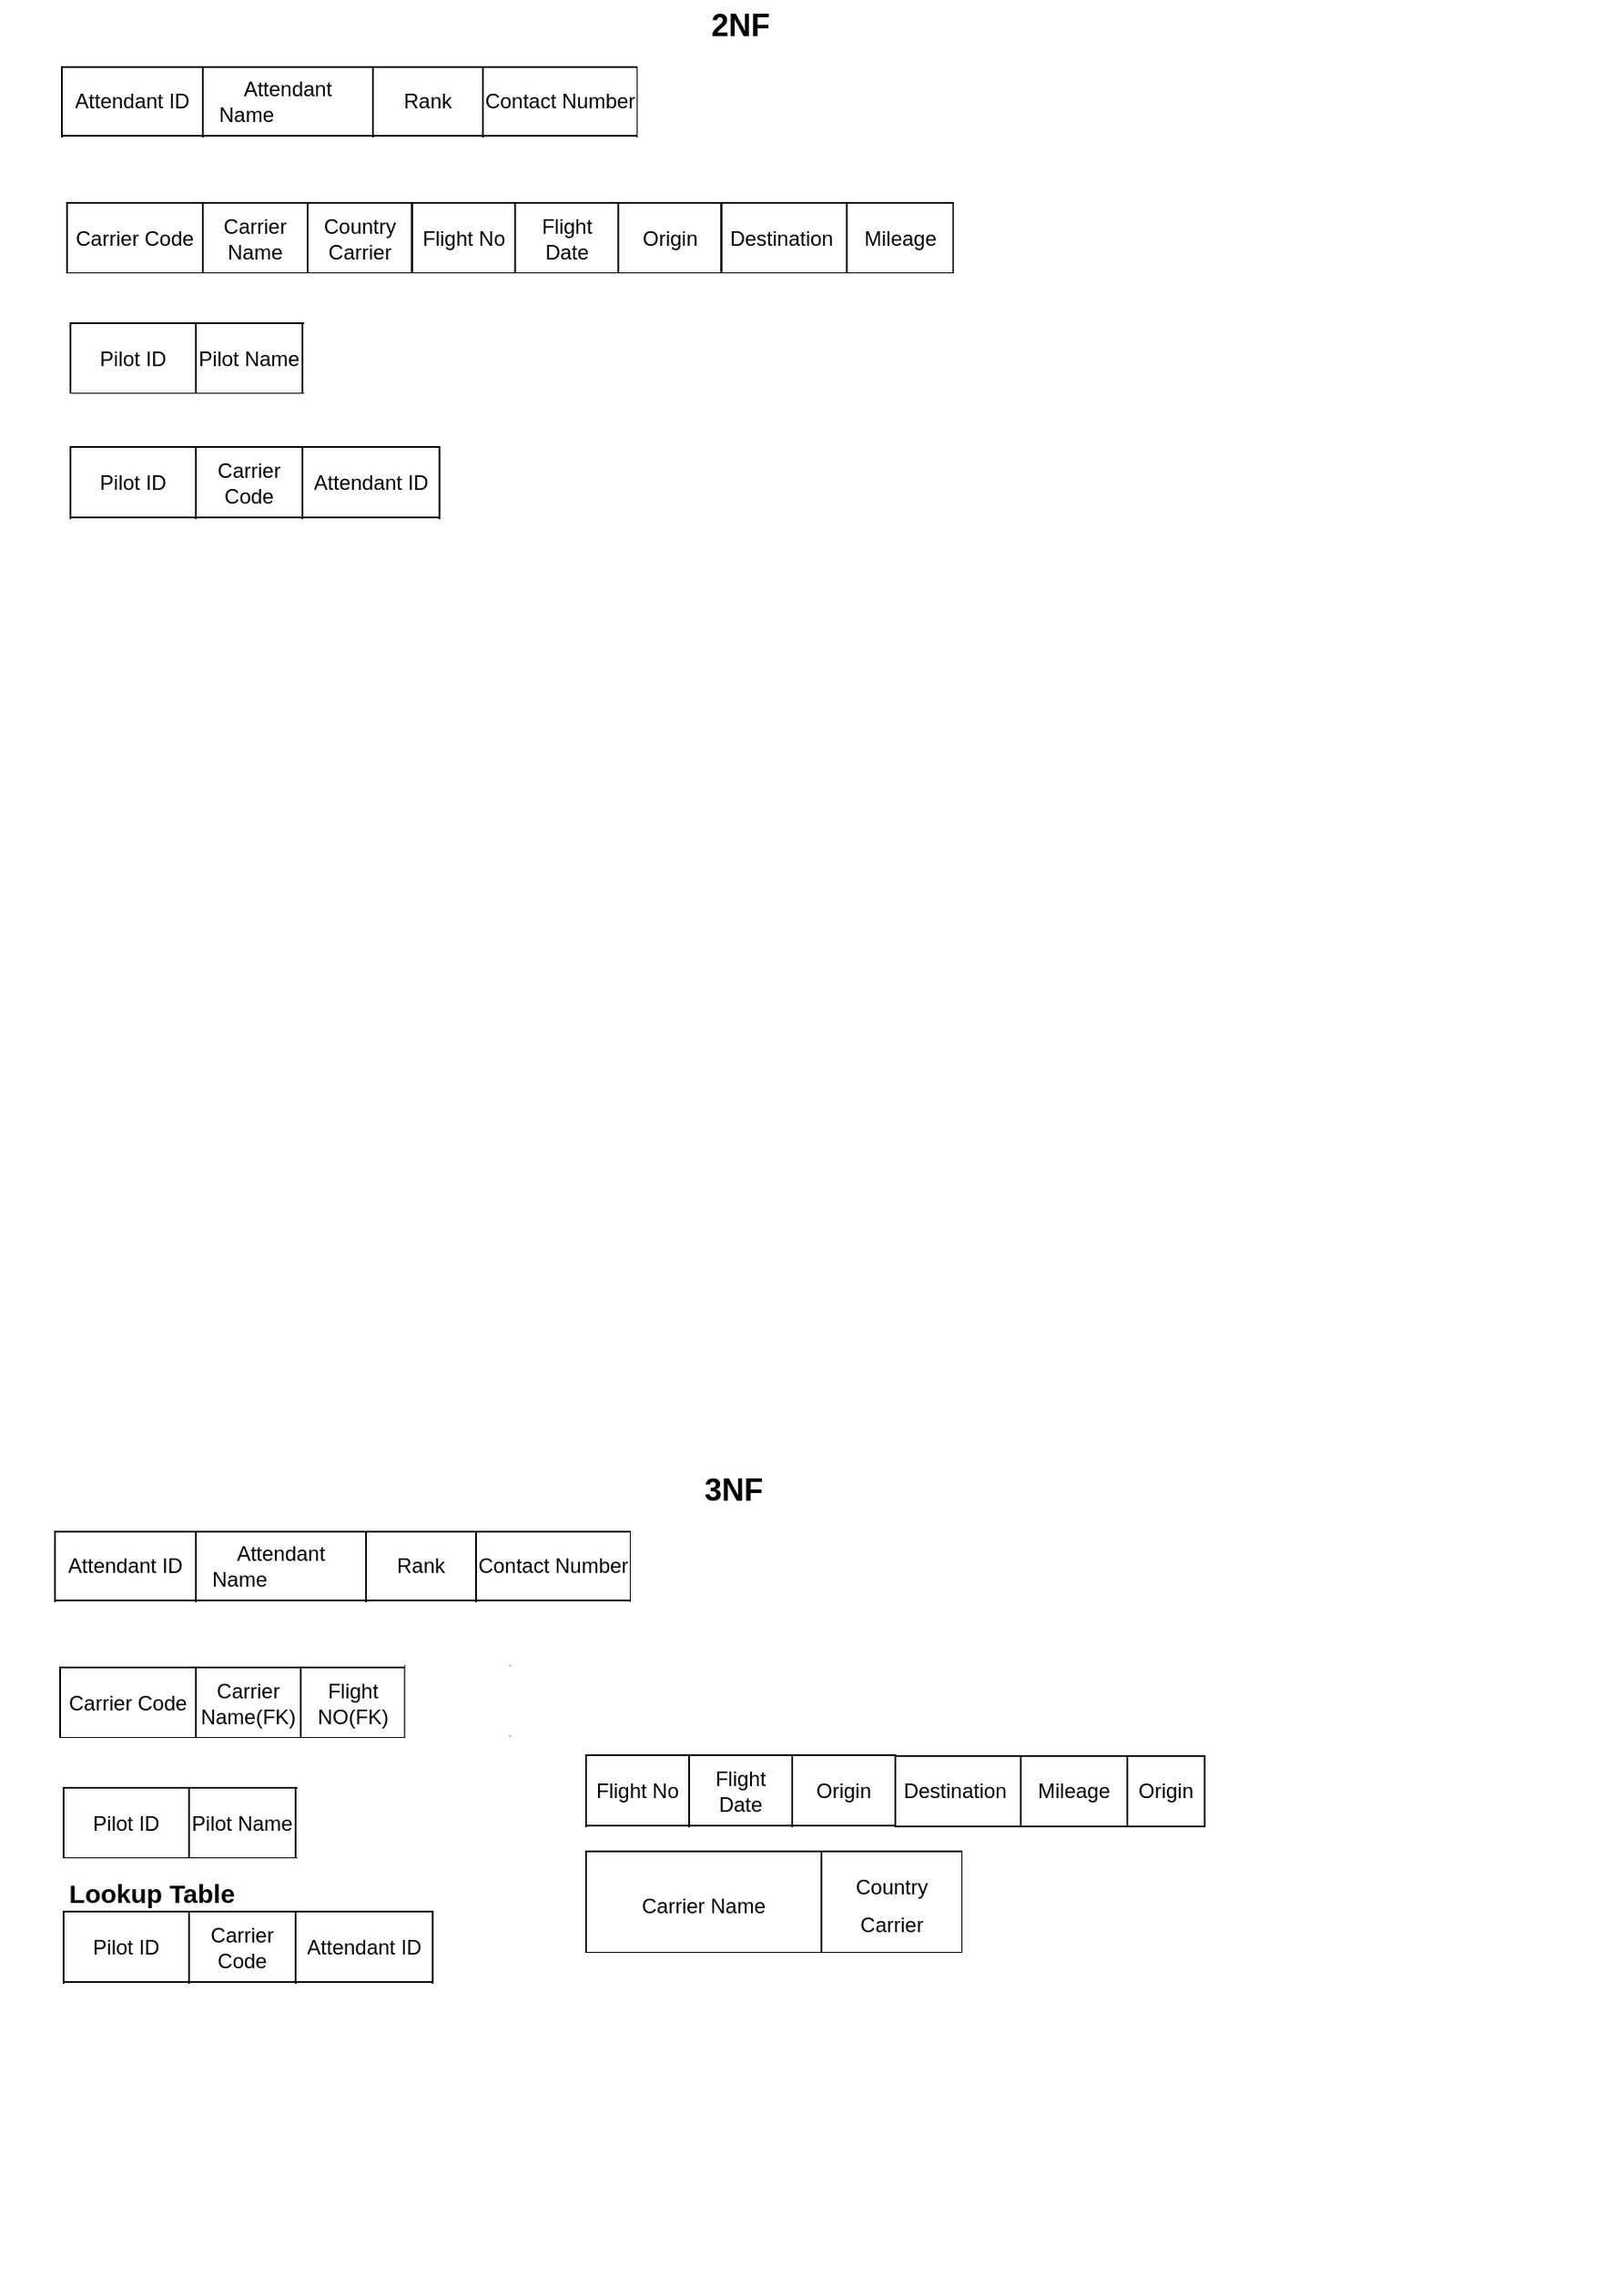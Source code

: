 <mxfile version="16.5.6" type="device"><diagram id="2hgWbx1XBW7oBLe1hQ9O" name="Page-1"><mxGraphModel dx="868" dy="450" grid="0" gridSize="10" guides="1" tooltips="1" connect="1" arrows="1" fold="1" page="1" pageScale="1" pageWidth="850" pageHeight="1100" math="0" shadow="0"><root><mxCell id="0"/><mxCell id="1" parent="0"/><mxCell id="cdudkbNkzS97G_HGJfHP-15" value="" style="shape=tableRow;horizontal=0;startSize=0;swimlaneHead=0;swimlaneBody=0;top=0;left=0;bottom=0;right=0;collapsible=0;dropTarget=0;fillColor=none;points=[[0,0.5],[1,0.5]];portConstraint=eastwest;" vertex="1" parent="1"><mxGeometry x="70" y="191" width="160" height="41" as="geometry"/></mxCell><mxCell id="cdudkbNkzS97G_HGJfHP-16" value="" style="shape=partialRectangle;html=1;whiteSpace=wrap;connectable=0;fillColor=none;top=0;left=0;bottom=0;right=0;overflow=hidden;" vertex="1" parent="cdudkbNkzS97G_HGJfHP-15"><mxGeometry width="53" height="41" as="geometry"><mxRectangle width="53" height="41" as="alternateBounds"/></mxGeometry></mxCell><mxCell id="cdudkbNkzS97G_HGJfHP-17" value="" style="shape=partialRectangle;html=1;whiteSpace=wrap;connectable=0;fillColor=none;top=0;left=0;bottom=0;right=0;overflow=hidden;strokeColor=default;" vertex="1" parent="cdudkbNkzS97G_HGJfHP-15"><mxGeometry x="53" width="54" height="41" as="geometry"><mxRectangle width="54" height="41" as="alternateBounds"/></mxGeometry></mxCell><mxCell id="cdudkbNkzS97G_HGJfHP-19" value="" style="shape=table;html=1;whiteSpace=wrap;startSize=0;container=1;collapsible=0;childLayout=tableLayout;strokeColor=default;fillColor=none;" vertex="1" parent="1"><mxGeometry x="45" y="59" width="245" height="120" as="geometry"/></mxCell><mxCell id="cdudkbNkzS97G_HGJfHP-20" value="" style="shape=tableRow;horizontal=0;startSize=0;swimlaneHead=0;swimlaneBody=0;top=0;left=0;bottom=0;right=0;collapsible=0;dropTarget=0;fillColor=none;points=[[0,0.5],[1,0.5]];portConstraint=eastwest;strokeColor=default;" vertex="1" parent="cdudkbNkzS97G_HGJfHP-19"><mxGeometry width="245" height="40" as="geometry"/></mxCell><mxCell id="cdudkbNkzS97G_HGJfHP-21" value="Attendant ID" style="shape=partialRectangle;html=1;whiteSpace=wrap;connectable=0;fillColor=none;top=0;left=0;bottom=0;right=0;overflow=hidden;strokeColor=default;" vertex="1" parent="cdudkbNkzS97G_HGJfHP-20"><mxGeometry width="82" height="40" as="geometry"><mxRectangle width="82" height="40" as="alternateBounds"/></mxGeometry></mxCell><mxCell id="cdudkbNkzS97G_HGJfHP-22" value="Attendant Name&lt;span style=&quot;white-space: pre&quot;&gt;&#9;&lt;/span&gt;&lt;span style=&quot;white-space: pre&quot;&gt;&#9;&lt;/span&gt;" style="shape=partialRectangle;html=1;whiteSpace=wrap;connectable=0;fillColor=none;top=0;left=0;bottom=0;right=0;overflow=hidden;strokeColor=default;" vertex="1" parent="cdudkbNkzS97G_HGJfHP-20"><mxGeometry x="82" width="99" height="40" as="geometry"><mxRectangle width="99" height="40" as="alternateBounds"/></mxGeometry></mxCell><mxCell id="cdudkbNkzS97G_HGJfHP-23" value="Rank" style="shape=partialRectangle;html=1;whiteSpace=wrap;connectable=0;fillColor=none;top=0;left=0;bottom=0;right=0;overflow=hidden;strokeColor=default;" vertex="1" parent="cdudkbNkzS97G_HGJfHP-20"><mxGeometry x="181" width="64" height="40" as="geometry"><mxRectangle width="64" height="40" as="alternateBounds"/></mxGeometry></mxCell><mxCell id="cdudkbNkzS97G_HGJfHP-24" value="" style="shape=tableRow;horizontal=0;startSize=0;swimlaneHead=0;swimlaneBody=0;top=0;left=0;bottom=0;right=0;collapsible=0;dropTarget=0;fillColor=none;points=[[0,0.5],[1,0.5]];portConstraint=eastwest;strokeColor=default;" vertex="1" parent="cdudkbNkzS97G_HGJfHP-19"><mxGeometry y="40" width="245" height="40" as="geometry"/></mxCell><mxCell id="cdudkbNkzS97G_HGJfHP-25" value="" style="shape=partialRectangle;html=1;whiteSpace=wrap;connectable=0;fillColor=none;top=0;left=0;bottom=0;right=0;overflow=hidden;strokeColor=default;" vertex="1" parent="cdudkbNkzS97G_HGJfHP-24"><mxGeometry width="82" height="40" as="geometry"><mxRectangle width="82" height="40" as="alternateBounds"/></mxGeometry></mxCell><mxCell id="cdudkbNkzS97G_HGJfHP-26" value="" style="shape=partialRectangle;html=1;whiteSpace=wrap;connectable=0;fillColor=none;top=0;left=0;bottom=0;right=0;overflow=hidden;strokeColor=default;" vertex="1" parent="cdudkbNkzS97G_HGJfHP-24"><mxGeometry x="82" width="99" height="40" as="geometry"><mxRectangle width="99" height="40" as="alternateBounds"/></mxGeometry></mxCell><mxCell id="cdudkbNkzS97G_HGJfHP-27" value="" style="shape=partialRectangle;html=1;whiteSpace=wrap;connectable=0;fillColor=none;top=0;left=0;bottom=0;right=0;overflow=hidden;strokeColor=default;" vertex="1" parent="cdudkbNkzS97G_HGJfHP-24"><mxGeometry x="181" width="64" height="40" as="geometry"><mxRectangle width="64" height="40" as="alternateBounds"/></mxGeometry></mxCell><mxCell id="cdudkbNkzS97G_HGJfHP-28" value="" style="shape=tableRow;horizontal=0;startSize=0;swimlaneHead=0;swimlaneBody=0;top=0;left=0;bottom=0;right=0;collapsible=0;dropTarget=0;fillColor=none;points=[[0,0.5],[1,0.5]];portConstraint=eastwest;strokeColor=default;" vertex="1" parent="cdudkbNkzS97G_HGJfHP-19"><mxGeometry y="80" width="245" height="40" as="geometry"/></mxCell><mxCell id="cdudkbNkzS97G_HGJfHP-29" value="" style="shape=partialRectangle;html=1;whiteSpace=wrap;connectable=0;fillColor=none;top=0;left=0;bottom=0;right=0;overflow=hidden;strokeColor=default;" vertex="1" parent="cdudkbNkzS97G_HGJfHP-28"><mxGeometry width="82" height="40" as="geometry"><mxRectangle width="82" height="40" as="alternateBounds"/></mxGeometry></mxCell><mxCell id="cdudkbNkzS97G_HGJfHP-30" value="" style="shape=partialRectangle;html=1;whiteSpace=wrap;connectable=0;fillColor=none;top=0;left=0;bottom=0;right=0;overflow=hidden;strokeColor=default;" vertex="1" parent="cdudkbNkzS97G_HGJfHP-28"><mxGeometry x="82" width="99" height="40" as="geometry"><mxRectangle width="99" height="40" as="alternateBounds"/></mxGeometry></mxCell><mxCell id="cdudkbNkzS97G_HGJfHP-31" value="" style="shape=partialRectangle;html=1;whiteSpace=wrap;connectable=0;fillColor=none;top=0;left=0;bottom=0;right=0;overflow=hidden;pointerEvents=1;strokeColor=default;" vertex="1" parent="cdudkbNkzS97G_HGJfHP-28"><mxGeometry x="181" width="64" height="40" as="geometry"><mxRectangle width="64" height="40" as="alternateBounds"/></mxGeometry></mxCell><mxCell id="cdudkbNkzS97G_HGJfHP-32" value="" style="shape=table;html=1;whiteSpace=wrap;startSize=0;container=1;collapsible=0;childLayout=tableLayout;strokeColor=default;fillColor=none;" vertex="1" parent="1"><mxGeometry x="290" y="59" width="180" height="120" as="geometry"/></mxCell><mxCell id="cdudkbNkzS97G_HGJfHP-33" value="" style="shape=tableRow;horizontal=0;startSize=0;swimlaneHead=0;swimlaneBody=0;top=0;left=0;bottom=0;right=0;collapsible=0;dropTarget=0;fillColor=none;points=[[0,0.5],[1,0.5]];portConstraint=eastwest;strokeColor=default;" vertex="1" parent="cdudkbNkzS97G_HGJfHP-32"><mxGeometry width="180" height="40" as="geometry"/></mxCell><mxCell id="cdudkbNkzS97G_HGJfHP-34" value="Contact Number" style="shape=partialRectangle;html=1;whiteSpace=wrap;connectable=0;fillColor=none;top=0;left=0;bottom=0;right=0;overflow=hidden;strokeColor=default;" vertex="1" parent="cdudkbNkzS97G_HGJfHP-33"><mxGeometry width="90" height="40" as="geometry"><mxRectangle width="90" height="40" as="alternateBounds"/></mxGeometry></mxCell><mxCell id="cdudkbNkzS97G_HGJfHP-35" value="" style="shape=partialRectangle;html=1;whiteSpace=wrap;connectable=0;fillColor=none;top=0;left=0;bottom=0;right=0;overflow=hidden;strokeColor=default;" vertex="1" parent="cdudkbNkzS97G_HGJfHP-33"><mxGeometry x="90" width="30" height="40" as="geometry"><mxRectangle width="30" height="40" as="alternateBounds"/></mxGeometry></mxCell><mxCell id="cdudkbNkzS97G_HGJfHP-36" value="" style="shape=partialRectangle;html=1;whiteSpace=wrap;connectable=0;fillColor=none;top=0;left=0;bottom=0;right=0;overflow=hidden;strokeColor=default;" vertex="1" parent="cdudkbNkzS97G_HGJfHP-33"><mxGeometry x="120" width="60" height="40" as="geometry"><mxRectangle width="60" height="40" as="alternateBounds"/></mxGeometry></mxCell><mxCell id="cdudkbNkzS97G_HGJfHP-37" value="" style="shape=tableRow;horizontal=0;startSize=0;swimlaneHead=0;swimlaneBody=0;top=0;left=0;bottom=0;right=0;collapsible=0;dropTarget=0;fillColor=none;points=[[0,0.5],[1,0.5]];portConstraint=eastwest;strokeColor=default;" vertex="1" parent="cdudkbNkzS97G_HGJfHP-32"><mxGeometry y="40" width="180" height="40" as="geometry"/></mxCell><mxCell id="cdudkbNkzS97G_HGJfHP-38" value="" style="shape=partialRectangle;html=1;whiteSpace=wrap;connectable=0;fillColor=none;top=0;left=0;bottom=0;right=0;overflow=hidden;strokeColor=default;" vertex="1" parent="cdudkbNkzS97G_HGJfHP-37"><mxGeometry width="90" height="40" as="geometry"><mxRectangle width="90" height="40" as="alternateBounds"/></mxGeometry></mxCell><mxCell id="cdudkbNkzS97G_HGJfHP-39" value="" style="shape=partialRectangle;html=1;whiteSpace=wrap;connectable=0;fillColor=none;top=0;left=0;bottom=0;right=0;overflow=hidden;strokeColor=default;" vertex="1" parent="cdudkbNkzS97G_HGJfHP-37"><mxGeometry x="90" width="30" height="40" as="geometry"><mxRectangle width="30" height="40" as="alternateBounds"/></mxGeometry></mxCell><mxCell id="cdudkbNkzS97G_HGJfHP-40" value="" style="shape=partialRectangle;html=1;whiteSpace=wrap;connectable=0;fillColor=none;top=0;left=0;bottom=0;right=0;overflow=hidden;strokeColor=default;" vertex="1" parent="cdudkbNkzS97G_HGJfHP-37"><mxGeometry x="120" width="60" height="40" as="geometry"><mxRectangle width="60" height="40" as="alternateBounds"/></mxGeometry></mxCell><mxCell id="cdudkbNkzS97G_HGJfHP-41" value="" style="shape=tableRow;horizontal=0;startSize=0;swimlaneHead=0;swimlaneBody=0;top=0;left=0;bottom=0;right=0;collapsible=0;dropTarget=0;fillColor=none;points=[[0,0.5],[1,0.5]];portConstraint=eastwest;strokeColor=default;" vertex="1" parent="cdudkbNkzS97G_HGJfHP-32"><mxGeometry y="80" width="180" height="40" as="geometry"/></mxCell><mxCell id="cdudkbNkzS97G_HGJfHP-42" value="" style="shape=partialRectangle;html=1;whiteSpace=wrap;connectable=0;fillColor=none;top=0;left=0;bottom=0;right=0;overflow=hidden;strokeColor=default;" vertex="1" parent="cdudkbNkzS97G_HGJfHP-41"><mxGeometry width="90" height="40" as="geometry"><mxRectangle width="90" height="40" as="alternateBounds"/></mxGeometry></mxCell><mxCell id="cdudkbNkzS97G_HGJfHP-43" value="" style="shape=partialRectangle;html=1;whiteSpace=wrap;connectable=0;fillColor=none;top=0;left=0;bottom=0;right=0;overflow=hidden;strokeColor=default;" vertex="1" parent="cdudkbNkzS97G_HGJfHP-41"><mxGeometry x="90" width="30" height="40" as="geometry"><mxRectangle width="30" height="40" as="alternateBounds"/></mxGeometry></mxCell><mxCell id="cdudkbNkzS97G_HGJfHP-44" value="" style="shape=partialRectangle;html=1;whiteSpace=wrap;connectable=0;fillColor=none;top=0;left=0;bottom=0;right=0;overflow=hidden;pointerEvents=1;strokeColor=default;" vertex="1" parent="cdudkbNkzS97G_HGJfHP-41"><mxGeometry x="120" width="60" height="40" as="geometry"><mxRectangle width="60" height="40" as="alternateBounds"/></mxGeometry></mxCell><mxCell id="cdudkbNkzS97G_HGJfHP-45" value="" style="rounded=0;whiteSpace=wrap;html=1;strokeColor=none;" vertex="1" parent="1"><mxGeometry x="380" y="50" width="120" height="169" as="geometry"/></mxCell><mxCell id="cdudkbNkzS97G_HGJfHP-46" value="" style="rounded=0;whiteSpace=wrap;html=1;strokeColor=none;" vertex="1" parent="1"><mxGeometry x="42" y="100" width="440" height="169" as="geometry"/></mxCell><mxCell id="cdudkbNkzS97G_HGJfHP-47" value="" style="shape=table;html=1;whiteSpace=wrap;startSize=0;container=1;collapsible=0;childLayout=tableLayout;strokeColor=default;fillColor=none;" vertex="1" parent="1"><mxGeometry x="48" y="138" width="200.75" height="120.75" as="geometry"/></mxCell><mxCell id="cdudkbNkzS97G_HGJfHP-48" value="" style="shape=tableRow;horizontal=0;startSize=0;swimlaneHead=0;swimlaneBody=0;top=0;left=0;bottom=0;right=0;collapsible=0;dropTarget=0;fillColor=none;points=[[0,0.5],[1,0.5]];portConstraint=eastwest;strokeColor=default;" vertex="1" parent="cdudkbNkzS97G_HGJfHP-47"><mxGeometry width="200.75" height="41" as="geometry"/></mxCell><mxCell id="cdudkbNkzS97G_HGJfHP-49" value="Carrier Code" style="shape=partialRectangle;html=1;whiteSpace=wrap;connectable=0;fillColor=none;top=0;left=0;bottom=0;right=0;overflow=hidden;strokeColor=default;" vertex="1" parent="cdudkbNkzS97G_HGJfHP-48"><mxGeometry width="79" height="41" as="geometry"><mxRectangle width="79" height="41" as="alternateBounds"/></mxGeometry></mxCell><mxCell id="cdudkbNkzS97G_HGJfHP-50" value="Carrier Name" style="shape=partialRectangle;html=1;whiteSpace=wrap;connectable=0;fillColor=none;top=0;left=0;bottom=0;right=0;overflow=hidden;strokeColor=default;" vertex="1" parent="cdudkbNkzS97G_HGJfHP-48"><mxGeometry x="79" width="61" height="41" as="geometry"><mxRectangle width="61" height="41" as="alternateBounds"/></mxGeometry></mxCell><mxCell id="cdudkbNkzS97G_HGJfHP-51" value="Country Carrier" style="shape=partialRectangle;html=1;whiteSpace=wrap;connectable=0;fillColor=none;top=0;left=0;bottom=0;right=0;overflow=hidden;strokeColor=default;" vertex="1" parent="cdudkbNkzS97G_HGJfHP-48"><mxGeometry x="140" width="61" height="41" as="geometry"><mxRectangle width="61" height="41" as="alternateBounds"/></mxGeometry></mxCell><mxCell id="cdudkbNkzS97G_HGJfHP-52" value="" style="shape=tableRow;horizontal=0;startSize=0;swimlaneHead=0;swimlaneBody=0;top=0;left=0;bottom=0;right=0;collapsible=0;dropTarget=0;fillColor=none;points=[[0,0.5],[1,0.5]];portConstraint=eastwest;strokeColor=default;" vertex="1" parent="cdudkbNkzS97G_HGJfHP-47"><mxGeometry y="41" width="200.75" height="40" as="geometry"/></mxCell><mxCell id="cdudkbNkzS97G_HGJfHP-53" value="" style="shape=partialRectangle;html=1;whiteSpace=wrap;connectable=0;fillColor=none;top=0;left=0;bottom=0;right=0;overflow=hidden;strokeColor=default;" vertex="1" parent="cdudkbNkzS97G_HGJfHP-52"><mxGeometry width="79" height="40" as="geometry"><mxRectangle width="79" height="40" as="alternateBounds"/></mxGeometry></mxCell><mxCell id="cdudkbNkzS97G_HGJfHP-54" value="" style="shape=partialRectangle;html=1;whiteSpace=wrap;connectable=0;fillColor=none;top=0;left=0;bottom=0;right=0;overflow=hidden;strokeColor=default;" vertex="1" parent="cdudkbNkzS97G_HGJfHP-52"><mxGeometry x="79" width="61" height="40" as="geometry"><mxRectangle width="61" height="40" as="alternateBounds"/></mxGeometry></mxCell><mxCell id="cdudkbNkzS97G_HGJfHP-55" value="" style="shape=partialRectangle;html=1;whiteSpace=wrap;connectable=0;fillColor=none;top=0;left=0;bottom=0;right=0;overflow=hidden;strokeColor=default;" vertex="1" parent="cdudkbNkzS97G_HGJfHP-52"><mxGeometry x="140" width="61" height="40" as="geometry"><mxRectangle width="61" height="40" as="alternateBounds"/></mxGeometry></mxCell><mxCell id="cdudkbNkzS97G_HGJfHP-56" value="" style="shape=tableRow;horizontal=0;startSize=0;swimlaneHead=0;swimlaneBody=0;top=0;left=0;bottom=0;right=0;collapsible=0;dropTarget=0;fillColor=none;points=[[0,0.5],[1,0.5]];portConstraint=eastwest;strokeColor=default;" vertex="1" parent="cdudkbNkzS97G_HGJfHP-47"><mxGeometry y="81" width="200.75" height="40" as="geometry"/></mxCell><mxCell id="cdudkbNkzS97G_HGJfHP-57" value="" style="shape=partialRectangle;html=1;whiteSpace=wrap;connectable=0;fillColor=none;top=0;left=0;bottom=0;right=0;overflow=hidden;strokeColor=default;" vertex="1" parent="cdudkbNkzS97G_HGJfHP-56"><mxGeometry width="79" height="40" as="geometry"><mxRectangle width="79" height="40" as="alternateBounds"/></mxGeometry></mxCell><mxCell id="cdudkbNkzS97G_HGJfHP-58" value="" style="shape=partialRectangle;html=1;whiteSpace=wrap;connectable=0;fillColor=none;top=0;left=0;bottom=0;right=0;overflow=hidden;strokeColor=default;" vertex="1" parent="cdudkbNkzS97G_HGJfHP-56"><mxGeometry x="79" width="61" height="40" as="geometry"><mxRectangle width="61" height="40" as="alternateBounds"/></mxGeometry></mxCell><mxCell id="cdudkbNkzS97G_HGJfHP-59" value="" style="shape=partialRectangle;html=1;whiteSpace=wrap;connectable=0;fillColor=none;top=0;left=0;bottom=0;right=0;overflow=hidden;pointerEvents=1;strokeColor=default;" vertex="1" parent="cdudkbNkzS97G_HGJfHP-56"><mxGeometry x="140" width="61" height="40" as="geometry"><mxRectangle width="61" height="40" as="alternateBounds"/></mxGeometry></mxCell><mxCell id="cdudkbNkzS97G_HGJfHP-60" value="" style="shape=table;html=1;whiteSpace=wrap;startSize=0;container=1;collapsible=0;childLayout=tableLayout;strokeColor=default;fillColor=none;" vertex="1" parent="1"><mxGeometry x="248.75" y="138" width="180" height="123" as="geometry"/></mxCell><mxCell id="cdudkbNkzS97G_HGJfHP-61" value="" style="shape=tableRow;horizontal=0;startSize=0;swimlaneHead=0;swimlaneBody=0;top=0;left=0;bottom=0;right=0;collapsible=0;dropTarget=0;fillColor=none;points=[[0,0.5],[1,0.5]];portConstraint=eastwest;strokeColor=default;" vertex="1" parent="cdudkbNkzS97G_HGJfHP-60"><mxGeometry width="180" height="41" as="geometry"/></mxCell><mxCell id="cdudkbNkzS97G_HGJfHP-62" value="Flight No" style="shape=partialRectangle;html=1;whiteSpace=wrap;connectable=0;fillColor=none;top=0;left=0;bottom=0;right=0;overflow=hidden;strokeColor=default;" vertex="1" parent="cdudkbNkzS97G_HGJfHP-61"><mxGeometry width="60" height="41" as="geometry"><mxRectangle width="60" height="41" as="alternateBounds"/></mxGeometry></mxCell><mxCell id="cdudkbNkzS97G_HGJfHP-63" value="Flight Date" style="shape=partialRectangle;html=1;whiteSpace=wrap;connectable=0;fillColor=none;top=0;left=0;bottom=0;right=0;overflow=hidden;strokeColor=default;" vertex="1" parent="cdudkbNkzS97G_HGJfHP-61"><mxGeometry x="60" width="60" height="41" as="geometry"><mxRectangle width="60" height="41" as="alternateBounds"/></mxGeometry></mxCell><mxCell id="cdudkbNkzS97G_HGJfHP-64" value="Origin" style="shape=partialRectangle;html=1;whiteSpace=wrap;connectable=0;fillColor=none;top=0;left=0;bottom=0;right=0;overflow=hidden;strokeColor=default;" vertex="1" parent="cdudkbNkzS97G_HGJfHP-61"><mxGeometry x="120" width="60" height="41" as="geometry"><mxRectangle width="60" height="41" as="alternateBounds"/></mxGeometry></mxCell><mxCell id="cdudkbNkzS97G_HGJfHP-65" value="" style="shape=tableRow;horizontal=0;startSize=0;swimlaneHead=0;swimlaneBody=0;top=0;left=0;bottom=0;right=0;collapsible=0;dropTarget=0;fillColor=none;points=[[0,0.5],[1,0.5]];portConstraint=eastwest;strokeColor=default;" vertex="1" parent="cdudkbNkzS97G_HGJfHP-60"><mxGeometry y="41" width="180" height="41" as="geometry"/></mxCell><mxCell id="cdudkbNkzS97G_HGJfHP-66" value="" style="shape=partialRectangle;html=1;whiteSpace=wrap;connectable=0;fillColor=none;top=0;left=0;bottom=0;right=0;overflow=hidden;strokeColor=default;" vertex="1" parent="cdudkbNkzS97G_HGJfHP-65"><mxGeometry width="60" height="41" as="geometry"><mxRectangle width="60" height="41" as="alternateBounds"/></mxGeometry></mxCell><mxCell id="cdudkbNkzS97G_HGJfHP-67" value="" style="shape=partialRectangle;html=1;whiteSpace=wrap;connectable=0;fillColor=none;top=0;left=0;bottom=0;right=0;overflow=hidden;strokeColor=default;" vertex="1" parent="cdudkbNkzS97G_HGJfHP-65"><mxGeometry x="60" width="60" height="41" as="geometry"><mxRectangle width="60" height="41" as="alternateBounds"/></mxGeometry></mxCell><mxCell id="cdudkbNkzS97G_HGJfHP-68" value="" style="shape=partialRectangle;html=1;whiteSpace=wrap;connectable=0;fillColor=none;top=0;left=0;bottom=0;right=0;overflow=hidden;strokeColor=default;" vertex="1" parent="cdudkbNkzS97G_HGJfHP-65"><mxGeometry x="120" width="60" height="41" as="geometry"><mxRectangle width="60" height="41" as="alternateBounds"/></mxGeometry></mxCell><mxCell id="cdudkbNkzS97G_HGJfHP-69" value="" style="shape=tableRow;horizontal=0;startSize=0;swimlaneHead=0;swimlaneBody=0;top=0;left=0;bottom=0;right=0;collapsible=0;dropTarget=0;fillColor=none;points=[[0,0.5],[1,0.5]];portConstraint=eastwest;strokeColor=default;" vertex="1" parent="cdudkbNkzS97G_HGJfHP-60"><mxGeometry y="82" width="180" height="41" as="geometry"/></mxCell><mxCell id="cdudkbNkzS97G_HGJfHP-70" value="" style="shape=partialRectangle;html=1;whiteSpace=wrap;connectable=0;fillColor=none;top=0;left=0;bottom=0;right=0;overflow=hidden;strokeColor=default;" vertex="1" parent="cdudkbNkzS97G_HGJfHP-69"><mxGeometry width="60" height="41" as="geometry"><mxRectangle width="60" height="41" as="alternateBounds"/></mxGeometry></mxCell><mxCell id="cdudkbNkzS97G_HGJfHP-71" value="" style="shape=partialRectangle;html=1;whiteSpace=wrap;connectable=0;fillColor=none;top=0;left=0;bottom=0;right=0;overflow=hidden;strokeColor=default;" vertex="1" parent="cdudkbNkzS97G_HGJfHP-69"><mxGeometry x="60" width="60" height="41" as="geometry"><mxRectangle width="60" height="41" as="alternateBounds"/></mxGeometry></mxCell><mxCell id="cdudkbNkzS97G_HGJfHP-72" value="" style="shape=partialRectangle;html=1;whiteSpace=wrap;connectable=0;fillColor=none;top=0;left=0;bottom=0;right=0;overflow=hidden;pointerEvents=1;strokeColor=default;" vertex="1" parent="cdudkbNkzS97G_HGJfHP-69"><mxGeometry x="120" width="60" height="41" as="geometry"><mxRectangle width="60" height="41" as="alternateBounds"/></mxGeometry></mxCell><mxCell id="cdudkbNkzS97G_HGJfHP-73" value="" style="shape=table;html=1;whiteSpace=wrap;startSize=0;container=1;collapsible=0;childLayout=tableLayout;strokeColor=default;fillColor=none;" vertex="1" parent="1"><mxGeometry x="428.75" y="138" width="180" height="122" as="geometry"/></mxCell><mxCell id="cdudkbNkzS97G_HGJfHP-74" value="" style="shape=tableRow;horizontal=0;startSize=0;swimlaneHead=0;swimlaneBody=0;top=0;left=0;bottom=0;right=0;collapsible=0;dropTarget=0;fillColor=none;points=[[0,0.5],[1,0.5]];portConstraint=eastwest;strokeColor=default;" vertex="1" parent="cdudkbNkzS97G_HGJfHP-73"><mxGeometry width="180" height="41" as="geometry"/></mxCell><mxCell id="cdudkbNkzS97G_HGJfHP-75" value="Destination&amp;nbsp;" style="shape=partialRectangle;html=1;whiteSpace=wrap;connectable=0;fillColor=none;top=0;left=0;bottom=0;right=0;overflow=hidden;strokeColor=default;" vertex="1" parent="cdudkbNkzS97G_HGJfHP-74"><mxGeometry width="73" height="41" as="geometry"><mxRectangle width="73" height="41" as="alternateBounds"/></mxGeometry></mxCell><mxCell id="cdudkbNkzS97G_HGJfHP-76" value="Mileage" style="shape=partialRectangle;html=1;whiteSpace=wrap;connectable=0;fillColor=none;top=0;left=0;bottom=0;right=0;overflow=hidden;strokeColor=default;" vertex="1" parent="cdudkbNkzS97G_HGJfHP-74"><mxGeometry x="73" width="62" height="41" as="geometry"><mxRectangle width="62" height="41" as="alternateBounds"/></mxGeometry></mxCell><mxCell id="cdudkbNkzS97G_HGJfHP-77" value="Origin" style="shape=partialRectangle;html=1;whiteSpace=wrap;connectable=0;fillColor=none;top=0;left=0;bottom=0;right=0;overflow=hidden;strokeColor=default;" vertex="1" parent="cdudkbNkzS97G_HGJfHP-74"><mxGeometry x="135" width="45" height="41" as="geometry"><mxRectangle width="45" height="41" as="alternateBounds"/></mxGeometry></mxCell><mxCell id="cdudkbNkzS97G_HGJfHP-78" value="" style="shape=tableRow;horizontal=0;startSize=0;swimlaneHead=0;swimlaneBody=0;top=0;left=0;bottom=0;right=0;collapsible=0;dropTarget=0;fillColor=none;points=[[0,0.5],[1,0.5]];portConstraint=eastwest;strokeColor=default;" vertex="1" parent="cdudkbNkzS97G_HGJfHP-73"><mxGeometry y="41" width="180" height="40" as="geometry"/></mxCell><mxCell id="cdudkbNkzS97G_HGJfHP-79" value="" style="shape=partialRectangle;html=1;whiteSpace=wrap;connectable=0;fillColor=none;top=0;left=0;bottom=0;right=0;overflow=hidden;strokeColor=default;" vertex="1" parent="cdudkbNkzS97G_HGJfHP-78"><mxGeometry width="73" height="40" as="geometry"><mxRectangle width="73" height="40" as="alternateBounds"/></mxGeometry></mxCell><mxCell id="cdudkbNkzS97G_HGJfHP-80" value="" style="shape=partialRectangle;html=1;whiteSpace=wrap;connectable=0;fillColor=none;top=0;left=0;bottom=0;right=0;overflow=hidden;strokeColor=default;" vertex="1" parent="cdudkbNkzS97G_HGJfHP-78"><mxGeometry x="73" width="62" height="40" as="geometry"><mxRectangle width="62" height="40" as="alternateBounds"/></mxGeometry></mxCell><mxCell id="cdudkbNkzS97G_HGJfHP-81" value="" style="shape=partialRectangle;html=1;whiteSpace=wrap;connectable=0;fillColor=none;top=0;left=0;bottom=0;right=0;overflow=hidden;strokeColor=default;" vertex="1" parent="cdudkbNkzS97G_HGJfHP-78"><mxGeometry x="135" width="45" height="40" as="geometry"><mxRectangle width="45" height="40" as="alternateBounds"/></mxGeometry></mxCell><mxCell id="cdudkbNkzS97G_HGJfHP-82" value="" style="shape=tableRow;horizontal=0;startSize=0;swimlaneHead=0;swimlaneBody=0;top=0;left=0;bottom=0;right=0;collapsible=0;dropTarget=0;fillColor=none;points=[[0,0.5],[1,0.5]];portConstraint=eastwest;strokeColor=default;" vertex="1" parent="cdudkbNkzS97G_HGJfHP-73"><mxGeometry y="81" width="180" height="41" as="geometry"/></mxCell><mxCell id="cdudkbNkzS97G_HGJfHP-83" value="" style="shape=partialRectangle;html=1;whiteSpace=wrap;connectable=0;fillColor=none;top=0;left=0;bottom=0;right=0;overflow=hidden;strokeColor=default;" vertex="1" parent="cdudkbNkzS97G_HGJfHP-82"><mxGeometry width="73" height="41" as="geometry"><mxRectangle width="73" height="41" as="alternateBounds"/></mxGeometry></mxCell><mxCell id="cdudkbNkzS97G_HGJfHP-84" value="" style="shape=partialRectangle;html=1;whiteSpace=wrap;connectable=0;fillColor=none;top=0;left=0;bottom=0;right=0;overflow=hidden;strokeColor=default;" vertex="1" parent="cdudkbNkzS97G_HGJfHP-82"><mxGeometry x="73" width="62" height="41" as="geometry"><mxRectangle width="62" height="41" as="alternateBounds"/></mxGeometry></mxCell><mxCell id="cdudkbNkzS97G_HGJfHP-85" value="" style="shape=partialRectangle;html=1;whiteSpace=wrap;connectable=0;fillColor=none;top=0;left=0;bottom=0;right=0;overflow=hidden;pointerEvents=1;strokeColor=default;" vertex="1" parent="cdudkbNkzS97G_HGJfHP-82"><mxGeometry x="135" width="45" height="41" as="geometry"><mxRectangle width="45" height="41" as="alternateBounds"/></mxGeometry></mxCell><mxCell id="cdudkbNkzS97G_HGJfHP-86" value="" style="rounded=0;whiteSpace=wrap;html=1;strokeColor=none;" vertex="1" parent="1"><mxGeometry x="564" y="111" width="120" height="169" as="geometry"/></mxCell><mxCell id="cdudkbNkzS97G_HGJfHP-87" value="" style="rounded=0;whiteSpace=wrap;html=1;strokeColor=none;" vertex="1" parent="1"><mxGeometry x="39" y="179" width="581" height="169" as="geometry"/></mxCell><mxCell id="cdudkbNkzS97G_HGJfHP-88" value="" style="shape=table;html=1;whiteSpace=wrap;startSize=0;container=1;collapsible=0;childLayout=tableLayout;strokeColor=default;fillColor=none;" vertex="1" parent="1"><mxGeometry x="50" y="208" width="180" height="122" as="geometry"/></mxCell><mxCell id="cdudkbNkzS97G_HGJfHP-89" value="" style="shape=tableRow;horizontal=0;startSize=0;swimlaneHead=0;swimlaneBody=0;top=0;left=0;bottom=0;right=0;collapsible=0;dropTarget=0;fillColor=none;points=[[0,0.5],[1,0.5]];portConstraint=eastwest;strokeColor=default;" vertex="1" parent="cdudkbNkzS97G_HGJfHP-88"><mxGeometry width="180" height="41" as="geometry"/></mxCell><mxCell id="cdudkbNkzS97G_HGJfHP-90" value="Pilot ID" style="shape=partialRectangle;html=1;whiteSpace=wrap;connectable=0;fillColor=none;top=0;left=0;bottom=0;right=0;overflow=hidden;strokeColor=default;" vertex="1" parent="cdudkbNkzS97G_HGJfHP-89"><mxGeometry width="73" height="41" as="geometry"><mxRectangle width="73" height="41" as="alternateBounds"/></mxGeometry></mxCell><mxCell id="cdudkbNkzS97G_HGJfHP-91" value="Pilot Name" style="shape=partialRectangle;html=1;whiteSpace=wrap;connectable=0;fillColor=none;top=0;left=0;bottom=0;right=0;overflow=hidden;strokeColor=default;" vertex="1" parent="cdudkbNkzS97G_HGJfHP-89"><mxGeometry x="73" width="62" height="41" as="geometry"><mxRectangle width="62" height="41" as="alternateBounds"/></mxGeometry></mxCell><mxCell id="cdudkbNkzS97G_HGJfHP-92" value="Origin" style="shape=partialRectangle;html=1;whiteSpace=wrap;connectable=0;fillColor=none;top=0;left=0;bottom=0;right=0;overflow=hidden;strokeColor=default;" vertex="1" parent="cdudkbNkzS97G_HGJfHP-89"><mxGeometry x="135" width="45" height="41" as="geometry"><mxRectangle width="45" height="41" as="alternateBounds"/></mxGeometry></mxCell><mxCell id="cdudkbNkzS97G_HGJfHP-93" value="" style="shape=tableRow;horizontal=0;startSize=0;swimlaneHead=0;swimlaneBody=0;top=0;left=0;bottom=0;right=0;collapsible=0;dropTarget=0;fillColor=none;points=[[0,0.5],[1,0.5]];portConstraint=eastwest;strokeColor=default;" vertex="1" parent="cdudkbNkzS97G_HGJfHP-88"><mxGeometry y="41" width="180" height="40" as="geometry"/></mxCell><mxCell id="cdudkbNkzS97G_HGJfHP-94" value="" style="shape=partialRectangle;html=1;whiteSpace=wrap;connectable=0;fillColor=none;top=0;left=0;bottom=0;right=0;overflow=hidden;strokeColor=default;" vertex="1" parent="cdudkbNkzS97G_HGJfHP-93"><mxGeometry width="73" height="40" as="geometry"><mxRectangle width="73" height="40" as="alternateBounds"/></mxGeometry></mxCell><mxCell id="cdudkbNkzS97G_HGJfHP-95" value="" style="shape=partialRectangle;html=1;whiteSpace=wrap;connectable=0;fillColor=none;top=0;left=0;bottom=0;right=0;overflow=hidden;strokeColor=default;" vertex="1" parent="cdudkbNkzS97G_HGJfHP-93"><mxGeometry x="73" width="62" height="40" as="geometry"><mxRectangle width="62" height="40" as="alternateBounds"/></mxGeometry></mxCell><mxCell id="cdudkbNkzS97G_HGJfHP-96" value="" style="shape=partialRectangle;html=1;whiteSpace=wrap;connectable=0;fillColor=none;top=0;left=0;bottom=0;right=0;overflow=hidden;strokeColor=default;" vertex="1" parent="cdudkbNkzS97G_HGJfHP-93"><mxGeometry x="135" width="45" height="40" as="geometry"><mxRectangle width="45" height="40" as="alternateBounds"/></mxGeometry></mxCell><mxCell id="cdudkbNkzS97G_HGJfHP-97" value="" style="shape=tableRow;horizontal=0;startSize=0;swimlaneHead=0;swimlaneBody=0;top=0;left=0;bottom=0;right=0;collapsible=0;dropTarget=0;fillColor=none;points=[[0,0.5],[1,0.5]];portConstraint=eastwest;strokeColor=default;" vertex="1" parent="cdudkbNkzS97G_HGJfHP-88"><mxGeometry y="81" width="180" height="41" as="geometry"/></mxCell><mxCell id="cdudkbNkzS97G_HGJfHP-98" value="" style="shape=partialRectangle;html=1;whiteSpace=wrap;connectable=0;fillColor=none;top=0;left=0;bottom=0;right=0;overflow=hidden;strokeColor=default;" vertex="1" parent="cdudkbNkzS97G_HGJfHP-97"><mxGeometry width="73" height="41" as="geometry"><mxRectangle width="73" height="41" as="alternateBounds"/></mxGeometry></mxCell><mxCell id="cdudkbNkzS97G_HGJfHP-99" value="" style="shape=partialRectangle;html=1;whiteSpace=wrap;connectable=0;fillColor=none;top=0;left=0;bottom=0;right=0;overflow=hidden;strokeColor=default;" vertex="1" parent="cdudkbNkzS97G_HGJfHP-97"><mxGeometry x="73" width="62" height="41" as="geometry"><mxRectangle width="62" height="41" as="alternateBounds"/></mxGeometry></mxCell><mxCell id="cdudkbNkzS97G_HGJfHP-100" value="" style="shape=partialRectangle;html=1;whiteSpace=wrap;connectable=0;fillColor=none;top=0;left=0;bottom=0;right=0;overflow=hidden;pointerEvents=1;strokeColor=default;" vertex="1" parent="cdudkbNkzS97G_HGJfHP-97"><mxGeometry x="135" width="45" height="41" as="geometry"><mxRectangle width="45" height="41" as="alternateBounds"/></mxGeometry></mxCell><mxCell id="cdudkbNkzS97G_HGJfHP-101" value="" style="rounded=0;whiteSpace=wrap;html=1;strokeColor=none;" vertex="1" parent="1"><mxGeometry x="186" y="191" width="581" height="169" as="geometry"/></mxCell><mxCell id="cdudkbNkzS97G_HGJfHP-102" value="" style="rounded=0;whiteSpace=wrap;html=1;strokeColor=none;" vertex="1" parent="1"><mxGeometry x="13" y="249" width="581" height="169" as="geometry"/></mxCell><mxCell id="cdudkbNkzS97G_HGJfHP-103" value="" style="shape=table;html=1;whiteSpace=wrap;startSize=0;container=1;collapsible=0;childLayout=tableLayout;strokeColor=default;fillColor=none;" vertex="1" parent="1"><mxGeometry x="50" y="280" width="214.75" height="122" as="geometry"/></mxCell><mxCell id="cdudkbNkzS97G_HGJfHP-104" value="" style="shape=tableRow;horizontal=0;startSize=0;swimlaneHead=0;swimlaneBody=0;top=0;left=0;bottom=0;right=0;collapsible=0;dropTarget=0;fillColor=none;points=[[0,0.5],[1,0.5]];portConstraint=eastwest;strokeColor=default;" vertex="1" parent="cdudkbNkzS97G_HGJfHP-103"><mxGeometry width="214.75" height="41" as="geometry"/></mxCell><mxCell id="cdudkbNkzS97G_HGJfHP-105" value="Pilot ID" style="shape=partialRectangle;html=1;whiteSpace=wrap;connectable=0;fillColor=none;top=0;left=0;bottom=0;right=0;overflow=hidden;strokeColor=default;" vertex="1" parent="cdudkbNkzS97G_HGJfHP-104"><mxGeometry width="73" height="41" as="geometry"><mxRectangle width="73" height="41" as="alternateBounds"/></mxGeometry></mxCell><mxCell id="cdudkbNkzS97G_HGJfHP-106" value="Carrier Code" style="shape=partialRectangle;html=1;whiteSpace=wrap;connectable=0;fillColor=none;top=0;left=0;bottom=0;right=0;overflow=hidden;strokeColor=default;" vertex="1" parent="cdudkbNkzS97G_HGJfHP-104"><mxGeometry x="73" width="62" height="41" as="geometry"><mxRectangle width="62" height="41" as="alternateBounds"/></mxGeometry></mxCell><mxCell id="cdudkbNkzS97G_HGJfHP-107" value="Attendant ID" style="shape=partialRectangle;html=1;whiteSpace=wrap;connectable=0;fillColor=none;top=0;left=0;bottom=0;right=0;overflow=hidden;strokeColor=default;" vertex="1" parent="cdudkbNkzS97G_HGJfHP-104"><mxGeometry x="135" width="80" height="41" as="geometry"><mxRectangle width="80" height="41" as="alternateBounds"/></mxGeometry></mxCell><mxCell id="cdudkbNkzS97G_HGJfHP-108" value="" style="shape=tableRow;horizontal=0;startSize=0;swimlaneHead=0;swimlaneBody=0;top=0;left=0;bottom=0;right=0;collapsible=0;dropTarget=0;fillColor=none;points=[[0,0.5],[1,0.5]];portConstraint=eastwest;strokeColor=default;" vertex="1" parent="cdudkbNkzS97G_HGJfHP-103"><mxGeometry y="41" width="214.75" height="40" as="geometry"/></mxCell><mxCell id="cdudkbNkzS97G_HGJfHP-109" value="" style="shape=partialRectangle;html=1;whiteSpace=wrap;connectable=0;fillColor=none;top=0;left=0;bottom=0;right=0;overflow=hidden;strokeColor=default;" vertex="1" parent="cdudkbNkzS97G_HGJfHP-108"><mxGeometry width="73" height="40" as="geometry"><mxRectangle width="73" height="40" as="alternateBounds"/></mxGeometry></mxCell><mxCell id="cdudkbNkzS97G_HGJfHP-110" value="" style="shape=partialRectangle;html=1;whiteSpace=wrap;connectable=0;fillColor=none;top=0;left=0;bottom=0;right=0;overflow=hidden;strokeColor=default;" vertex="1" parent="cdudkbNkzS97G_HGJfHP-108"><mxGeometry x="73" width="62" height="40" as="geometry"><mxRectangle width="62" height="40" as="alternateBounds"/></mxGeometry></mxCell><mxCell id="cdudkbNkzS97G_HGJfHP-111" value="" style="shape=partialRectangle;html=1;whiteSpace=wrap;connectable=0;fillColor=none;top=0;left=0;bottom=0;right=0;overflow=hidden;strokeColor=default;" vertex="1" parent="cdudkbNkzS97G_HGJfHP-108"><mxGeometry x="135" width="80" height="40" as="geometry"><mxRectangle width="80" height="40" as="alternateBounds"/></mxGeometry></mxCell><mxCell id="cdudkbNkzS97G_HGJfHP-112" value="" style="shape=tableRow;horizontal=0;startSize=0;swimlaneHead=0;swimlaneBody=0;top=0;left=0;bottom=0;right=0;collapsible=0;dropTarget=0;fillColor=none;points=[[0,0.5],[1,0.5]];portConstraint=eastwest;strokeColor=default;" vertex="1" parent="cdudkbNkzS97G_HGJfHP-103"><mxGeometry y="81" width="214.75" height="41" as="geometry"/></mxCell><mxCell id="cdudkbNkzS97G_HGJfHP-113" value="" style="shape=partialRectangle;html=1;whiteSpace=wrap;connectable=0;fillColor=none;top=0;left=0;bottom=0;right=0;overflow=hidden;strokeColor=default;" vertex="1" parent="cdudkbNkzS97G_HGJfHP-112"><mxGeometry width="73" height="41" as="geometry"><mxRectangle width="73" height="41" as="alternateBounds"/></mxGeometry></mxCell><mxCell id="cdudkbNkzS97G_HGJfHP-114" value="" style="shape=partialRectangle;html=1;whiteSpace=wrap;connectable=0;fillColor=none;top=0;left=0;bottom=0;right=0;overflow=hidden;strokeColor=default;" vertex="1" parent="cdudkbNkzS97G_HGJfHP-112"><mxGeometry x="73" width="62" height="41" as="geometry"><mxRectangle width="62" height="41" as="alternateBounds"/></mxGeometry></mxCell><mxCell id="cdudkbNkzS97G_HGJfHP-115" value="" style="shape=partialRectangle;html=1;whiteSpace=wrap;connectable=0;fillColor=none;top=0;left=0;bottom=0;right=0;overflow=hidden;pointerEvents=1;strokeColor=default;" vertex="1" parent="cdudkbNkzS97G_HGJfHP-112"><mxGeometry x="135" width="80" height="41" as="geometry"><mxRectangle width="80" height="41" as="alternateBounds"/></mxGeometry></mxCell><mxCell id="cdudkbNkzS97G_HGJfHP-116" value="" style="rounded=0;whiteSpace=wrap;html=1;strokeColor=none;" vertex="1" parent="1"><mxGeometry x="22" y="322" width="581" height="169" as="geometry"/></mxCell><mxCell id="cdudkbNkzS97G_HGJfHP-117" value="&lt;b&gt;&lt;font style=&quot;font-size: 18px&quot;&gt;2NF&lt;/font&gt;&lt;/b&gt;" style="text;html=1;strokeColor=none;fillColor=none;align=center;verticalAlign=middle;whiteSpace=wrap;rounded=0;" vertex="1" parent="1"><mxGeometry x="410" y="20" width="60" height="30" as="geometry"/></mxCell><mxCell id="cdudkbNkzS97G_HGJfHP-308" value="" style="shape=tableRow;horizontal=0;startSize=0;swimlaneHead=0;swimlaneBody=0;top=0;left=0;bottom=0;right=0;collapsible=0;dropTarget=0;fillColor=none;points=[[0,0.5],[1,0.5]];portConstraint=eastwest;" vertex="1" parent="1"><mxGeometry x="66" y="1043" width="160" height="41" as="geometry"/></mxCell><mxCell id="cdudkbNkzS97G_HGJfHP-309" value="" style="shape=partialRectangle;html=1;whiteSpace=wrap;connectable=0;fillColor=none;top=0;left=0;bottom=0;right=0;overflow=hidden;" vertex="1" parent="cdudkbNkzS97G_HGJfHP-308"><mxGeometry width="53" height="41" as="geometry"><mxRectangle width="53" height="41" as="alternateBounds"/></mxGeometry></mxCell><mxCell id="cdudkbNkzS97G_HGJfHP-310" value="" style="shape=partialRectangle;html=1;whiteSpace=wrap;connectable=0;fillColor=none;top=0;left=0;bottom=0;right=0;overflow=hidden;strokeColor=default;" vertex="1" parent="cdudkbNkzS97G_HGJfHP-308"><mxGeometry x="53" width="54" height="41" as="geometry"><mxRectangle width="54" height="41" as="alternateBounds"/></mxGeometry></mxCell><mxCell id="cdudkbNkzS97G_HGJfHP-311" value="" style="shape=table;html=1;whiteSpace=wrap;startSize=0;container=1;collapsible=0;childLayout=tableLayout;strokeColor=default;fillColor=none;" vertex="1" parent="1"><mxGeometry x="41" y="911" width="245" height="120" as="geometry"/></mxCell><mxCell id="cdudkbNkzS97G_HGJfHP-312" value="" style="shape=tableRow;horizontal=0;startSize=0;swimlaneHead=0;swimlaneBody=0;top=0;left=0;bottom=0;right=0;collapsible=0;dropTarget=0;fillColor=none;points=[[0,0.5],[1,0.5]];portConstraint=eastwest;strokeColor=default;" vertex="1" parent="cdudkbNkzS97G_HGJfHP-311"><mxGeometry width="245" height="40" as="geometry"/></mxCell><mxCell id="cdudkbNkzS97G_HGJfHP-313" value="Attendant ID" style="shape=partialRectangle;html=1;whiteSpace=wrap;connectable=0;fillColor=none;top=0;left=0;bottom=0;right=0;overflow=hidden;strokeColor=default;" vertex="1" parent="cdudkbNkzS97G_HGJfHP-312"><mxGeometry width="82" height="40" as="geometry"><mxRectangle width="82" height="40" as="alternateBounds"/></mxGeometry></mxCell><mxCell id="cdudkbNkzS97G_HGJfHP-314" value="Attendant Name&lt;span style=&quot;white-space: pre&quot;&gt;&#9;&lt;/span&gt;&lt;span style=&quot;white-space: pre&quot;&gt;&#9;&lt;/span&gt;" style="shape=partialRectangle;html=1;whiteSpace=wrap;connectable=0;fillColor=none;top=0;left=0;bottom=0;right=0;overflow=hidden;strokeColor=default;" vertex="1" parent="cdudkbNkzS97G_HGJfHP-312"><mxGeometry x="82" width="99" height="40" as="geometry"><mxRectangle width="99" height="40" as="alternateBounds"/></mxGeometry></mxCell><mxCell id="cdudkbNkzS97G_HGJfHP-315" value="Rank" style="shape=partialRectangle;html=1;whiteSpace=wrap;connectable=0;fillColor=none;top=0;left=0;bottom=0;right=0;overflow=hidden;strokeColor=default;" vertex="1" parent="cdudkbNkzS97G_HGJfHP-312"><mxGeometry x="181" width="64" height="40" as="geometry"><mxRectangle width="64" height="40" as="alternateBounds"/></mxGeometry></mxCell><mxCell id="cdudkbNkzS97G_HGJfHP-316" value="" style="shape=tableRow;horizontal=0;startSize=0;swimlaneHead=0;swimlaneBody=0;top=0;left=0;bottom=0;right=0;collapsible=0;dropTarget=0;fillColor=none;points=[[0,0.5],[1,0.5]];portConstraint=eastwest;strokeColor=default;" vertex="1" parent="cdudkbNkzS97G_HGJfHP-311"><mxGeometry y="40" width="245" height="40" as="geometry"/></mxCell><mxCell id="cdudkbNkzS97G_HGJfHP-317" value="" style="shape=partialRectangle;html=1;whiteSpace=wrap;connectable=0;fillColor=none;top=0;left=0;bottom=0;right=0;overflow=hidden;strokeColor=default;" vertex="1" parent="cdudkbNkzS97G_HGJfHP-316"><mxGeometry width="82" height="40" as="geometry"><mxRectangle width="82" height="40" as="alternateBounds"/></mxGeometry></mxCell><mxCell id="cdudkbNkzS97G_HGJfHP-318" value="" style="shape=partialRectangle;html=1;whiteSpace=wrap;connectable=0;fillColor=none;top=0;left=0;bottom=0;right=0;overflow=hidden;strokeColor=default;" vertex="1" parent="cdudkbNkzS97G_HGJfHP-316"><mxGeometry x="82" width="99" height="40" as="geometry"><mxRectangle width="99" height="40" as="alternateBounds"/></mxGeometry></mxCell><mxCell id="cdudkbNkzS97G_HGJfHP-319" value="" style="shape=partialRectangle;html=1;whiteSpace=wrap;connectable=0;fillColor=none;top=0;left=0;bottom=0;right=0;overflow=hidden;strokeColor=default;" vertex="1" parent="cdudkbNkzS97G_HGJfHP-316"><mxGeometry x="181" width="64" height="40" as="geometry"><mxRectangle width="64" height="40" as="alternateBounds"/></mxGeometry></mxCell><mxCell id="cdudkbNkzS97G_HGJfHP-320" value="" style="shape=tableRow;horizontal=0;startSize=0;swimlaneHead=0;swimlaneBody=0;top=0;left=0;bottom=0;right=0;collapsible=0;dropTarget=0;fillColor=none;points=[[0,0.5],[1,0.5]];portConstraint=eastwest;strokeColor=default;" vertex="1" parent="cdudkbNkzS97G_HGJfHP-311"><mxGeometry y="80" width="245" height="40" as="geometry"/></mxCell><mxCell id="cdudkbNkzS97G_HGJfHP-321" value="" style="shape=partialRectangle;html=1;whiteSpace=wrap;connectable=0;fillColor=none;top=0;left=0;bottom=0;right=0;overflow=hidden;strokeColor=default;" vertex="1" parent="cdudkbNkzS97G_HGJfHP-320"><mxGeometry width="82" height="40" as="geometry"><mxRectangle width="82" height="40" as="alternateBounds"/></mxGeometry></mxCell><mxCell id="cdudkbNkzS97G_HGJfHP-322" value="" style="shape=partialRectangle;html=1;whiteSpace=wrap;connectable=0;fillColor=none;top=0;left=0;bottom=0;right=0;overflow=hidden;strokeColor=default;" vertex="1" parent="cdudkbNkzS97G_HGJfHP-320"><mxGeometry x="82" width="99" height="40" as="geometry"><mxRectangle width="99" height="40" as="alternateBounds"/></mxGeometry></mxCell><mxCell id="cdudkbNkzS97G_HGJfHP-323" value="" style="shape=partialRectangle;html=1;whiteSpace=wrap;connectable=0;fillColor=none;top=0;left=0;bottom=0;right=0;overflow=hidden;pointerEvents=1;strokeColor=default;" vertex="1" parent="cdudkbNkzS97G_HGJfHP-320"><mxGeometry x="181" width="64" height="40" as="geometry"><mxRectangle width="64" height="40" as="alternateBounds"/></mxGeometry></mxCell><mxCell id="cdudkbNkzS97G_HGJfHP-324" value="" style="shape=table;html=1;whiteSpace=wrap;startSize=0;container=1;collapsible=0;childLayout=tableLayout;strokeColor=default;fillColor=none;" vertex="1" parent="1"><mxGeometry x="286" y="911" width="180" height="120" as="geometry"/></mxCell><mxCell id="cdudkbNkzS97G_HGJfHP-325" value="" style="shape=tableRow;horizontal=0;startSize=0;swimlaneHead=0;swimlaneBody=0;top=0;left=0;bottom=0;right=0;collapsible=0;dropTarget=0;fillColor=none;points=[[0,0.5],[1,0.5]];portConstraint=eastwest;strokeColor=default;" vertex="1" parent="cdudkbNkzS97G_HGJfHP-324"><mxGeometry width="180" height="40" as="geometry"/></mxCell><mxCell id="cdudkbNkzS97G_HGJfHP-326" value="Contact Number" style="shape=partialRectangle;html=1;whiteSpace=wrap;connectable=0;fillColor=none;top=0;left=0;bottom=0;right=0;overflow=hidden;strokeColor=default;" vertex="1" parent="cdudkbNkzS97G_HGJfHP-325"><mxGeometry width="90" height="40" as="geometry"><mxRectangle width="90" height="40" as="alternateBounds"/></mxGeometry></mxCell><mxCell id="cdudkbNkzS97G_HGJfHP-327" value="" style="shape=partialRectangle;html=1;whiteSpace=wrap;connectable=0;fillColor=none;top=0;left=0;bottom=0;right=0;overflow=hidden;strokeColor=default;" vertex="1" parent="cdudkbNkzS97G_HGJfHP-325"><mxGeometry x="90" width="30" height="40" as="geometry"><mxRectangle width="30" height="40" as="alternateBounds"/></mxGeometry></mxCell><mxCell id="cdudkbNkzS97G_HGJfHP-328" value="" style="shape=partialRectangle;html=1;whiteSpace=wrap;connectable=0;fillColor=none;top=0;left=0;bottom=0;right=0;overflow=hidden;strokeColor=default;" vertex="1" parent="cdudkbNkzS97G_HGJfHP-325"><mxGeometry x="120" width="60" height="40" as="geometry"><mxRectangle width="60" height="40" as="alternateBounds"/></mxGeometry></mxCell><mxCell id="cdudkbNkzS97G_HGJfHP-329" value="" style="shape=tableRow;horizontal=0;startSize=0;swimlaneHead=0;swimlaneBody=0;top=0;left=0;bottom=0;right=0;collapsible=0;dropTarget=0;fillColor=none;points=[[0,0.5],[1,0.5]];portConstraint=eastwest;strokeColor=default;" vertex="1" parent="cdudkbNkzS97G_HGJfHP-324"><mxGeometry y="40" width="180" height="40" as="geometry"/></mxCell><mxCell id="cdudkbNkzS97G_HGJfHP-330" value="" style="shape=partialRectangle;html=1;whiteSpace=wrap;connectable=0;fillColor=none;top=0;left=0;bottom=0;right=0;overflow=hidden;strokeColor=default;" vertex="1" parent="cdudkbNkzS97G_HGJfHP-329"><mxGeometry width="90" height="40" as="geometry"><mxRectangle width="90" height="40" as="alternateBounds"/></mxGeometry></mxCell><mxCell id="cdudkbNkzS97G_HGJfHP-331" value="" style="shape=partialRectangle;html=1;whiteSpace=wrap;connectable=0;fillColor=none;top=0;left=0;bottom=0;right=0;overflow=hidden;strokeColor=default;" vertex="1" parent="cdudkbNkzS97G_HGJfHP-329"><mxGeometry x="90" width="30" height="40" as="geometry"><mxRectangle width="30" height="40" as="alternateBounds"/></mxGeometry></mxCell><mxCell id="cdudkbNkzS97G_HGJfHP-332" value="" style="shape=partialRectangle;html=1;whiteSpace=wrap;connectable=0;fillColor=none;top=0;left=0;bottom=0;right=0;overflow=hidden;strokeColor=default;" vertex="1" parent="cdudkbNkzS97G_HGJfHP-329"><mxGeometry x="120" width="60" height="40" as="geometry"><mxRectangle width="60" height="40" as="alternateBounds"/></mxGeometry></mxCell><mxCell id="cdudkbNkzS97G_HGJfHP-333" value="" style="shape=tableRow;horizontal=0;startSize=0;swimlaneHead=0;swimlaneBody=0;top=0;left=0;bottom=0;right=0;collapsible=0;dropTarget=0;fillColor=none;points=[[0,0.5],[1,0.5]];portConstraint=eastwest;strokeColor=default;" vertex="1" parent="cdudkbNkzS97G_HGJfHP-324"><mxGeometry y="80" width="180" height="40" as="geometry"/></mxCell><mxCell id="cdudkbNkzS97G_HGJfHP-334" value="" style="shape=partialRectangle;html=1;whiteSpace=wrap;connectable=0;fillColor=none;top=0;left=0;bottom=0;right=0;overflow=hidden;strokeColor=default;" vertex="1" parent="cdudkbNkzS97G_HGJfHP-333"><mxGeometry width="90" height="40" as="geometry"><mxRectangle width="90" height="40" as="alternateBounds"/></mxGeometry></mxCell><mxCell id="cdudkbNkzS97G_HGJfHP-335" value="" style="shape=partialRectangle;html=1;whiteSpace=wrap;connectable=0;fillColor=none;top=0;left=0;bottom=0;right=0;overflow=hidden;strokeColor=default;" vertex="1" parent="cdudkbNkzS97G_HGJfHP-333"><mxGeometry x="90" width="30" height="40" as="geometry"><mxRectangle width="30" height="40" as="alternateBounds"/></mxGeometry></mxCell><mxCell id="cdudkbNkzS97G_HGJfHP-336" value="" style="shape=partialRectangle;html=1;whiteSpace=wrap;connectable=0;fillColor=none;top=0;left=0;bottom=0;right=0;overflow=hidden;pointerEvents=1;strokeColor=default;" vertex="1" parent="cdudkbNkzS97G_HGJfHP-333"><mxGeometry x="120" width="60" height="40" as="geometry"><mxRectangle width="60" height="40" as="alternateBounds"/></mxGeometry></mxCell><mxCell id="cdudkbNkzS97G_HGJfHP-337" value="" style="rounded=0;whiteSpace=wrap;html=1;strokeColor=none;" vertex="1" parent="1"><mxGeometry x="376" y="902" width="120" height="169" as="geometry"/></mxCell><mxCell id="cdudkbNkzS97G_HGJfHP-338" value="" style="rounded=0;whiteSpace=wrap;html=1;strokeColor=none;" vertex="1" parent="1"><mxGeometry x="38" y="952" width="440" height="169" as="geometry"/></mxCell><mxCell id="cdudkbNkzS97G_HGJfHP-339" value="" style="shape=table;html=1;whiteSpace=wrap;startSize=0;container=1;collapsible=0;childLayout=tableLayout;strokeColor=default;fillColor=none;" vertex="1" parent="1"><mxGeometry x="44" y="990" width="200.75" height="120.75" as="geometry"/></mxCell><mxCell id="cdudkbNkzS97G_HGJfHP-340" value="" style="shape=tableRow;horizontal=0;startSize=0;swimlaneHead=0;swimlaneBody=0;top=0;left=0;bottom=0;right=0;collapsible=0;dropTarget=0;fillColor=none;points=[[0,0.5],[1,0.5]];portConstraint=eastwest;strokeColor=default;" vertex="1" parent="cdudkbNkzS97G_HGJfHP-339"><mxGeometry width="200.75" height="41" as="geometry"/></mxCell><mxCell id="cdudkbNkzS97G_HGJfHP-341" value="Carrier Code" style="shape=partialRectangle;html=1;whiteSpace=wrap;connectable=0;fillColor=none;top=0;left=0;bottom=0;right=0;overflow=hidden;strokeColor=default;" vertex="1" parent="cdudkbNkzS97G_HGJfHP-340"><mxGeometry width="79" height="41" as="geometry"><mxRectangle width="79" height="41" as="alternateBounds"/></mxGeometry></mxCell><mxCell id="cdudkbNkzS97G_HGJfHP-342" value="Carrier Name(FK)" style="shape=partialRectangle;html=1;whiteSpace=wrap;connectable=0;fillColor=none;top=0;left=0;bottom=0;right=0;overflow=hidden;strokeColor=default;" vertex="1" parent="cdudkbNkzS97G_HGJfHP-340"><mxGeometry x="79" width="61" height="41" as="geometry"><mxRectangle width="61" height="41" as="alternateBounds"/></mxGeometry></mxCell><mxCell id="cdudkbNkzS97G_HGJfHP-343" value="Flight NO(FK)" style="shape=partialRectangle;html=1;whiteSpace=wrap;connectable=0;fillColor=none;top=0;left=0;bottom=0;right=0;overflow=hidden;strokeColor=default;" vertex="1" parent="cdudkbNkzS97G_HGJfHP-340"><mxGeometry x="140" width="61" height="41" as="geometry"><mxRectangle width="61" height="41" as="alternateBounds"/></mxGeometry></mxCell><mxCell id="cdudkbNkzS97G_HGJfHP-344" value="" style="shape=tableRow;horizontal=0;startSize=0;swimlaneHead=0;swimlaneBody=0;top=0;left=0;bottom=0;right=0;collapsible=0;dropTarget=0;fillColor=none;points=[[0,0.5],[1,0.5]];portConstraint=eastwest;strokeColor=default;" vertex="1" parent="cdudkbNkzS97G_HGJfHP-339"><mxGeometry y="41" width="200.75" height="40" as="geometry"/></mxCell><mxCell id="cdudkbNkzS97G_HGJfHP-345" value="" style="shape=partialRectangle;html=1;whiteSpace=wrap;connectable=0;fillColor=none;top=0;left=0;bottom=0;right=0;overflow=hidden;strokeColor=default;" vertex="1" parent="cdudkbNkzS97G_HGJfHP-344"><mxGeometry width="79" height="40" as="geometry"><mxRectangle width="79" height="40" as="alternateBounds"/></mxGeometry></mxCell><mxCell id="cdudkbNkzS97G_HGJfHP-346" value="" style="shape=partialRectangle;html=1;whiteSpace=wrap;connectable=0;fillColor=none;top=0;left=0;bottom=0;right=0;overflow=hidden;strokeColor=default;" vertex="1" parent="cdudkbNkzS97G_HGJfHP-344"><mxGeometry x="79" width="61" height="40" as="geometry"><mxRectangle width="61" height="40" as="alternateBounds"/></mxGeometry></mxCell><mxCell id="cdudkbNkzS97G_HGJfHP-347" value="" style="shape=partialRectangle;html=1;whiteSpace=wrap;connectable=0;fillColor=none;top=0;left=0;bottom=0;right=0;overflow=hidden;strokeColor=default;" vertex="1" parent="cdudkbNkzS97G_HGJfHP-344"><mxGeometry x="140" width="61" height="40" as="geometry"><mxRectangle width="61" height="40" as="alternateBounds"/></mxGeometry></mxCell><mxCell id="cdudkbNkzS97G_HGJfHP-348" value="" style="shape=tableRow;horizontal=0;startSize=0;swimlaneHead=0;swimlaneBody=0;top=0;left=0;bottom=0;right=0;collapsible=0;dropTarget=0;fillColor=none;points=[[0,0.5],[1,0.5]];portConstraint=eastwest;strokeColor=default;" vertex="1" parent="cdudkbNkzS97G_HGJfHP-339"><mxGeometry y="81" width="200.75" height="40" as="geometry"/></mxCell><mxCell id="cdudkbNkzS97G_HGJfHP-349" value="" style="shape=partialRectangle;html=1;whiteSpace=wrap;connectable=0;fillColor=none;top=0;left=0;bottom=0;right=0;overflow=hidden;strokeColor=default;" vertex="1" parent="cdudkbNkzS97G_HGJfHP-348"><mxGeometry width="79" height="40" as="geometry"><mxRectangle width="79" height="40" as="alternateBounds"/></mxGeometry></mxCell><mxCell id="cdudkbNkzS97G_HGJfHP-350" value="" style="shape=partialRectangle;html=1;whiteSpace=wrap;connectable=0;fillColor=none;top=0;left=0;bottom=0;right=0;overflow=hidden;strokeColor=default;" vertex="1" parent="cdudkbNkzS97G_HGJfHP-348"><mxGeometry x="79" width="61" height="40" as="geometry"><mxRectangle width="61" height="40" as="alternateBounds"/></mxGeometry></mxCell><mxCell id="cdudkbNkzS97G_HGJfHP-351" value="" style="shape=partialRectangle;html=1;whiteSpace=wrap;connectable=0;fillColor=none;top=0;left=0;bottom=0;right=0;overflow=hidden;pointerEvents=1;strokeColor=default;" vertex="1" parent="cdudkbNkzS97G_HGJfHP-348"><mxGeometry x="140" width="61" height="40" as="geometry"><mxRectangle width="61" height="40" as="alternateBounds"/></mxGeometry></mxCell><mxCell id="cdudkbNkzS97G_HGJfHP-352" value="" style="shape=table;html=1;whiteSpace=wrap;startSize=0;container=1;collapsible=0;childLayout=tableLayout;strokeColor=default;fillColor=none;" vertex="1" parent="1"><mxGeometry x="244.75" y="989" width="180" height="123" as="geometry"/></mxCell><mxCell id="cdudkbNkzS97G_HGJfHP-353" value="" style="shape=tableRow;horizontal=0;startSize=0;swimlaneHead=0;swimlaneBody=0;top=0;left=0;bottom=0;right=0;collapsible=0;dropTarget=0;fillColor=none;points=[[0,0.5],[1,0.5]];portConstraint=eastwest;strokeColor=default;" vertex="1" parent="cdudkbNkzS97G_HGJfHP-352"><mxGeometry width="180" height="41" as="geometry"/></mxCell><mxCell id="cdudkbNkzS97G_HGJfHP-354" value="Flight No" style="shape=partialRectangle;html=1;whiteSpace=wrap;connectable=0;fillColor=none;top=0;left=0;bottom=0;right=0;overflow=hidden;strokeColor=default;" vertex="1" parent="cdudkbNkzS97G_HGJfHP-353"><mxGeometry width="60" height="41" as="geometry"><mxRectangle width="60" height="41" as="alternateBounds"/></mxGeometry></mxCell><mxCell id="cdudkbNkzS97G_HGJfHP-355" value="Flight Date" style="shape=partialRectangle;html=1;whiteSpace=wrap;connectable=0;fillColor=none;top=0;left=0;bottom=0;right=0;overflow=hidden;strokeColor=default;" vertex="1" parent="cdudkbNkzS97G_HGJfHP-353"><mxGeometry x="60" width="60" height="41" as="geometry"><mxRectangle width="60" height="41" as="alternateBounds"/></mxGeometry></mxCell><mxCell id="cdudkbNkzS97G_HGJfHP-356" value="Origin" style="shape=partialRectangle;html=1;whiteSpace=wrap;connectable=0;fillColor=none;top=0;left=0;bottom=0;right=0;overflow=hidden;strokeColor=default;" vertex="1" parent="cdudkbNkzS97G_HGJfHP-353"><mxGeometry x="120" width="60" height="41" as="geometry"><mxRectangle width="60" height="41" as="alternateBounds"/></mxGeometry></mxCell><mxCell id="cdudkbNkzS97G_HGJfHP-357" value="" style="shape=tableRow;horizontal=0;startSize=0;swimlaneHead=0;swimlaneBody=0;top=0;left=0;bottom=0;right=0;collapsible=0;dropTarget=0;fillColor=none;points=[[0,0.5],[1,0.5]];portConstraint=eastwest;strokeColor=default;" vertex="1" parent="cdudkbNkzS97G_HGJfHP-352"><mxGeometry y="41" width="180" height="41" as="geometry"/></mxCell><mxCell id="cdudkbNkzS97G_HGJfHP-358" value="" style="shape=partialRectangle;html=1;whiteSpace=wrap;connectable=0;fillColor=none;top=0;left=0;bottom=0;right=0;overflow=hidden;strokeColor=default;" vertex="1" parent="cdudkbNkzS97G_HGJfHP-357"><mxGeometry width="60" height="41" as="geometry"><mxRectangle width="60" height="41" as="alternateBounds"/></mxGeometry></mxCell><mxCell id="cdudkbNkzS97G_HGJfHP-359" value="" style="shape=partialRectangle;html=1;whiteSpace=wrap;connectable=0;fillColor=none;top=0;left=0;bottom=0;right=0;overflow=hidden;strokeColor=default;" vertex="1" parent="cdudkbNkzS97G_HGJfHP-357"><mxGeometry x="60" width="60" height="41" as="geometry"><mxRectangle width="60" height="41" as="alternateBounds"/></mxGeometry></mxCell><mxCell id="cdudkbNkzS97G_HGJfHP-360" value="" style="shape=partialRectangle;html=1;whiteSpace=wrap;connectable=0;fillColor=none;top=0;left=0;bottom=0;right=0;overflow=hidden;strokeColor=default;" vertex="1" parent="cdudkbNkzS97G_HGJfHP-357"><mxGeometry x="120" width="60" height="41" as="geometry"><mxRectangle width="60" height="41" as="alternateBounds"/></mxGeometry></mxCell><mxCell id="cdudkbNkzS97G_HGJfHP-361" value="" style="shape=tableRow;horizontal=0;startSize=0;swimlaneHead=0;swimlaneBody=0;top=0;left=0;bottom=0;right=0;collapsible=0;dropTarget=0;fillColor=none;points=[[0,0.5],[1,0.5]];portConstraint=eastwest;strokeColor=default;" vertex="1" parent="cdudkbNkzS97G_HGJfHP-352"><mxGeometry y="82" width="180" height="41" as="geometry"/></mxCell><mxCell id="cdudkbNkzS97G_HGJfHP-362" value="" style="shape=partialRectangle;html=1;whiteSpace=wrap;connectable=0;fillColor=none;top=0;left=0;bottom=0;right=0;overflow=hidden;strokeColor=default;" vertex="1" parent="cdudkbNkzS97G_HGJfHP-361"><mxGeometry width="60" height="41" as="geometry"><mxRectangle width="60" height="41" as="alternateBounds"/></mxGeometry></mxCell><mxCell id="cdudkbNkzS97G_HGJfHP-363" value="" style="shape=partialRectangle;html=1;whiteSpace=wrap;connectable=0;fillColor=none;top=0;left=0;bottom=0;right=0;overflow=hidden;strokeColor=default;" vertex="1" parent="cdudkbNkzS97G_HGJfHP-361"><mxGeometry x="60" width="60" height="41" as="geometry"><mxRectangle width="60" height="41" as="alternateBounds"/></mxGeometry></mxCell><mxCell id="cdudkbNkzS97G_HGJfHP-364" value="" style="shape=partialRectangle;html=1;whiteSpace=wrap;connectable=0;fillColor=none;top=0;left=0;bottom=0;right=0;overflow=hidden;pointerEvents=1;strokeColor=default;" vertex="1" parent="cdudkbNkzS97G_HGJfHP-361"><mxGeometry x="120" width="60" height="41" as="geometry"><mxRectangle width="60" height="41" as="alternateBounds"/></mxGeometry></mxCell><mxCell id="cdudkbNkzS97G_HGJfHP-365" value="" style="shape=table;html=1;whiteSpace=wrap;startSize=0;container=1;collapsible=0;childLayout=tableLayout;strokeColor=default;fillColor=none;" vertex="1" parent="1"><mxGeometry x="424.75" y="990" width="180" height="122" as="geometry"/></mxCell><mxCell id="cdudkbNkzS97G_HGJfHP-366" value="" style="shape=tableRow;horizontal=0;startSize=0;swimlaneHead=0;swimlaneBody=0;top=0;left=0;bottom=0;right=0;collapsible=0;dropTarget=0;fillColor=none;points=[[0,0.5],[1,0.5]];portConstraint=eastwest;strokeColor=default;" vertex="1" parent="cdudkbNkzS97G_HGJfHP-365"><mxGeometry width="180" height="41" as="geometry"/></mxCell><mxCell id="cdudkbNkzS97G_HGJfHP-367" value="Destination&amp;nbsp;" style="shape=partialRectangle;html=1;whiteSpace=wrap;connectable=0;fillColor=none;top=0;left=0;bottom=0;right=0;overflow=hidden;strokeColor=default;" vertex="1" parent="cdudkbNkzS97G_HGJfHP-366"><mxGeometry width="73" height="41" as="geometry"><mxRectangle width="73" height="41" as="alternateBounds"/></mxGeometry></mxCell><mxCell id="cdudkbNkzS97G_HGJfHP-368" value="Mileage" style="shape=partialRectangle;html=1;whiteSpace=wrap;connectable=0;fillColor=none;top=0;left=0;bottom=0;right=0;overflow=hidden;strokeColor=default;" vertex="1" parent="cdudkbNkzS97G_HGJfHP-366"><mxGeometry x="73" width="62" height="41" as="geometry"><mxRectangle width="62" height="41" as="alternateBounds"/></mxGeometry></mxCell><mxCell id="cdudkbNkzS97G_HGJfHP-369" value="Origin" style="shape=partialRectangle;html=1;whiteSpace=wrap;connectable=0;fillColor=none;top=0;left=0;bottom=0;right=0;overflow=hidden;strokeColor=default;" vertex="1" parent="cdudkbNkzS97G_HGJfHP-366"><mxGeometry x="135" width="45" height="41" as="geometry"><mxRectangle width="45" height="41" as="alternateBounds"/></mxGeometry></mxCell><mxCell id="cdudkbNkzS97G_HGJfHP-370" value="" style="shape=tableRow;horizontal=0;startSize=0;swimlaneHead=0;swimlaneBody=0;top=0;left=0;bottom=0;right=0;collapsible=0;dropTarget=0;fillColor=none;points=[[0,0.5],[1,0.5]];portConstraint=eastwest;strokeColor=default;" vertex="1" parent="cdudkbNkzS97G_HGJfHP-365"><mxGeometry y="41" width="180" height="40" as="geometry"/></mxCell><mxCell id="cdudkbNkzS97G_HGJfHP-371" value="" style="shape=partialRectangle;html=1;whiteSpace=wrap;connectable=0;fillColor=none;top=0;left=0;bottom=0;right=0;overflow=hidden;strokeColor=default;" vertex="1" parent="cdudkbNkzS97G_HGJfHP-370"><mxGeometry width="73" height="40" as="geometry"><mxRectangle width="73" height="40" as="alternateBounds"/></mxGeometry></mxCell><mxCell id="cdudkbNkzS97G_HGJfHP-372" value="" style="shape=partialRectangle;html=1;whiteSpace=wrap;connectable=0;fillColor=none;top=0;left=0;bottom=0;right=0;overflow=hidden;strokeColor=default;" vertex="1" parent="cdudkbNkzS97G_HGJfHP-370"><mxGeometry x="73" width="62" height="40" as="geometry"><mxRectangle width="62" height="40" as="alternateBounds"/></mxGeometry></mxCell><mxCell id="cdudkbNkzS97G_HGJfHP-373" value="" style="shape=partialRectangle;html=1;whiteSpace=wrap;connectable=0;fillColor=none;top=0;left=0;bottom=0;right=0;overflow=hidden;strokeColor=default;" vertex="1" parent="cdudkbNkzS97G_HGJfHP-370"><mxGeometry x="135" width="45" height="40" as="geometry"><mxRectangle width="45" height="40" as="alternateBounds"/></mxGeometry></mxCell><mxCell id="cdudkbNkzS97G_HGJfHP-374" value="" style="shape=tableRow;horizontal=0;startSize=0;swimlaneHead=0;swimlaneBody=0;top=0;left=0;bottom=0;right=0;collapsible=0;dropTarget=0;fillColor=none;points=[[0,0.5],[1,0.5]];portConstraint=eastwest;strokeColor=default;" vertex="1" parent="cdudkbNkzS97G_HGJfHP-365"><mxGeometry y="81" width="180" height="41" as="geometry"/></mxCell><mxCell id="cdudkbNkzS97G_HGJfHP-375" value="" style="shape=partialRectangle;html=1;whiteSpace=wrap;connectable=0;fillColor=none;top=0;left=0;bottom=0;right=0;overflow=hidden;strokeColor=default;" vertex="1" parent="cdudkbNkzS97G_HGJfHP-374"><mxGeometry width="73" height="41" as="geometry"><mxRectangle width="73" height="41" as="alternateBounds"/></mxGeometry></mxCell><mxCell id="cdudkbNkzS97G_HGJfHP-376" value="" style="shape=partialRectangle;html=1;whiteSpace=wrap;connectable=0;fillColor=none;top=0;left=0;bottom=0;right=0;overflow=hidden;strokeColor=default;" vertex="1" parent="cdudkbNkzS97G_HGJfHP-374"><mxGeometry x="73" width="62" height="41" as="geometry"><mxRectangle width="62" height="41" as="alternateBounds"/></mxGeometry></mxCell><mxCell id="cdudkbNkzS97G_HGJfHP-377" value="" style="shape=partialRectangle;html=1;whiteSpace=wrap;connectable=0;fillColor=none;top=0;left=0;bottom=0;right=0;overflow=hidden;pointerEvents=1;strokeColor=default;" vertex="1" parent="cdudkbNkzS97G_HGJfHP-374"><mxGeometry x="135" width="45" height="41" as="geometry"><mxRectangle width="45" height="41" as="alternateBounds"/></mxGeometry></mxCell><mxCell id="cdudkbNkzS97G_HGJfHP-378" value="" style="rounded=0;whiteSpace=wrap;html=1;strokeColor=none;" vertex="1" parent="1"><mxGeometry x="560" y="963" width="120" height="169" as="geometry"/></mxCell><mxCell id="cdudkbNkzS97G_HGJfHP-379" value="" style="rounded=0;whiteSpace=wrap;html=1;strokeColor=none;" vertex="1" parent="1"><mxGeometry x="35" y="1031" width="581" height="169" as="geometry"/></mxCell><mxCell id="cdudkbNkzS97G_HGJfHP-380" value="" style="shape=table;html=1;whiteSpace=wrap;startSize=0;container=1;collapsible=0;childLayout=tableLayout;strokeColor=default;fillColor=none;" vertex="1" parent="1"><mxGeometry x="46" y="1060" width="180" height="122" as="geometry"/></mxCell><mxCell id="cdudkbNkzS97G_HGJfHP-381" value="" style="shape=tableRow;horizontal=0;startSize=0;swimlaneHead=0;swimlaneBody=0;top=0;left=0;bottom=0;right=0;collapsible=0;dropTarget=0;fillColor=none;points=[[0,0.5],[1,0.5]];portConstraint=eastwest;strokeColor=default;" vertex="1" parent="cdudkbNkzS97G_HGJfHP-380"><mxGeometry width="180" height="41" as="geometry"/></mxCell><mxCell id="cdudkbNkzS97G_HGJfHP-382" value="Pilot ID" style="shape=partialRectangle;html=1;whiteSpace=wrap;connectable=0;fillColor=none;top=0;left=0;bottom=0;right=0;overflow=hidden;strokeColor=default;" vertex="1" parent="cdudkbNkzS97G_HGJfHP-381"><mxGeometry width="73" height="41" as="geometry"><mxRectangle width="73" height="41" as="alternateBounds"/></mxGeometry></mxCell><mxCell id="cdudkbNkzS97G_HGJfHP-383" value="Pilot Name" style="shape=partialRectangle;html=1;whiteSpace=wrap;connectable=0;fillColor=none;top=0;left=0;bottom=0;right=0;overflow=hidden;strokeColor=default;" vertex="1" parent="cdudkbNkzS97G_HGJfHP-381"><mxGeometry x="73" width="62" height="41" as="geometry"><mxRectangle width="62" height="41" as="alternateBounds"/></mxGeometry></mxCell><mxCell id="cdudkbNkzS97G_HGJfHP-384" value="Origin" style="shape=partialRectangle;html=1;whiteSpace=wrap;connectable=0;fillColor=none;top=0;left=0;bottom=0;right=0;overflow=hidden;strokeColor=default;" vertex="1" parent="cdudkbNkzS97G_HGJfHP-381"><mxGeometry x="135" width="45" height="41" as="geometry"><mxRectangle width="45" height="41" as="alternateBounds"/></mxGeometry></mxCell><mxCell id="cdudkbNkzS97G_HGJfHP-385" value="" style="shape=tableRow;horizontal=0;startSize=0;swimlaneHead=0;swimlaneBody=0;top=0;left=0;bottom=0;right=0;collapsible=0;dropTarget=0;fillColor=none;points=[[0,0.5],[1,0.5]];portConstraint=eastwest;strokeColor=default;" vertex="1" parent="cdudkbNkzS97G_HGJfHP-380"><mxGeometry y="41" width="180" height="40" as="geometry"/></mxCell><mxCell id="cdudkbNkzS97G_HGJfHP-386" value="" style="shape=partialRectangle;html=1;whiteSpace=wrap;connectable=0;fillColor=none;top=0;left=0;bottom=0;right=0;overflow=hidden;strokeColor=default;" vertex="1" parent="cdudkbNkzS97G_HGJfHP-385"><mxGeometry width="73" height="40" as="geometry"><mxRectangle width="73" height="40" as="alternateBounds"/></mxGeometry></mxCell><mxCell id="cdudkbNkzS97G_HGJfHP-387" value="" style="shape=partialRectangle;html=1;whiteSpace=wrap;connectable=0;fillColor=none;top=0;left=0;bottom=0;right=0;overflow=hidden;strokeColor=default;" vertex="1" parent="cdudkbNkzS97G_HGJfHP-385"><mxGeometry x="73" width="62" height="40" as="geometry"><mxRectangle width="62" height="40" as="alternateBounds"/></mxGeometry></mxCell><mxCell id="cdudkbNkzS97G_HGJfHP-388" value="" style="shape=partialRectangle;html=1;whiteSpace=wrap;connectable=0;fillColor=none;top=0;left=0;bottom=0;right=0;overflow=hidden;strokeColor=default;" vertex="1" parent="cdudkbNkzS97G_HGJfHP-385"><mxGeometry x="135" width="45" height="40" as="geometry"><mxRectangle width="45" height="40" as="alternateBounds"/></mxGeometry></mxCell><mxCell id="cdudkbNkzS97G_HGJfHP-389" value="" style="shape=tableRow;horizontal=0;startSize=0;swimlaneHead=0;swimlaneBody=0;top=0;left=0;bottom=0;right=0;collapsible=0;dropTarget=0;fillColor=none;points=[[0,0.5],[1,0.5]];portConstraint=eastwest;strokeColor=default;" vertex="1" parent="cdudkbNkzS97G_HGJfHP-380"><mxGeometry y="81" width="180" height="41" as="geometry"/></mxCell><mxCell id="cdudkbNkzS97G_HGJfHP-390" value="" style="shape=partialRectangle;html=1;whiteSpace=wrap;connectable=0;fillColor=none;top=0;left=0;bottom=0;right=0;overflow=hidden;strokeColor=default;" vertex="1" parent="cdudkbNkzS97G_HGJfHP-389"><mxGeometry width="73" height="41" as="geometry"><mxRectangle width="73" height="41" as="alternateBounds"/></mxGeometry></mxCell><mxCell id="cdudkbNkzS97G_HGJfHP-391" value="" style="shape=partialRectangle;html=1;whiteSpace=wrap;connectable=0;fillColor=none;top=0;left=0;bottom=0;right=0;overflow=hidden;strokeColor=default;" vertex="1" parent="cdudkbNkzS97G_HGJfHP-389"><mxGeometry x="73" width="62" height="41" as="geometry"><mxRectangle width="62" height="41" as="alternateBounds"/></mxGeometry></mxCell><mxCell id="cdudkbNkzS97G_HGJfHP-392" value="" style="shape=partialRectangle;html=1;whiteSpace=wrap;connectable=0;fillColor=none;top=0;left=0;bottom=0;right=0;overflow=hidden;pointerEvents=1;strokeColor=default;" vertex="1" parent="cdudkbNkzS97G_HGJfHP-389"><mxGeometry x="135" width="45" height="41" as="geometry"><mxRectangle width="45" height="41" as="alternateBounds"/></mxGeometry></mxCell><mxCell id="cdudkbNkzS97G_HGJfHP-393" value="" style="rounded=0;whiteSpace=wrap;html=1;strokeColor=none;" vertex="1" parent="1"><mxGeometry x="182" y="1043" width="581" height="169" as="geometry"/></mxCell><mxCell id="cdudkbNkzS97G_HGJfHP-394" value="" style="rounded=0;whiteSpace=wrap;html=1;strokeColor=none;" vertex="1" parent="1"><mxGeometry x="9" y="1101" width="581" height="169" as="geometry"/></mxCell><mxCell id="cdudkbNkzS97G_HGJfHP-395" value="" style="shape=table;html=1;whiteSpace=wrap;startSize=0;container=1;collapsible=0;childLayout=tableLayout;strokeColor=default;fillColor=none;" vertex="1" parent="1"><mxGeometry x="46" y="1132" width="214.75" height="122" as="geometry"/></mxCell><mxCell id="cdudkbNkzS97G_HGJfHP-396" value="" style="shape=tableRow;horizontal=0;startSize=0;swimlaneHead=0;swimlaneBody=0;top=0;left=0;bottom=0;right=0;collapsible=0;dropTarget=0;fillColor=none;points=[[0,0.5],[1,0.5]];portConstraint=eastwest;strokeColor=default;" vertex="1" parent="cdudkbNkzS97G_HGJfHP-395"><mxGeometry width="214.75" height="41" as="geometry"/></mxCell><mxCell id="cdudkbNkzS97G_HGJfHP-397" value="Pilot ID" style="shape=partialRectangle;html=1;whiteSpace=wrap;connectable=0;fillColor=none;top=0;left=0;bottom=0;right=0;overflow=hidden;strokeColor=default;" vertex="1" parent="cdudkbNkzS97G_HGJfHP-396"><mxGeometry width="73" height="41" as="geometry"><mxRectangle width="73" height="41" as="alternateBounds"/></mxGeometry></mxCell><mxCell id="cdudkbNkzS97G_HGJfHP-398" value="Carrier Code" style="shape=partialRectangle;html=1;whiteSpace=wrap;connectable=0;fillColor=none;top=0;left=0;bottom=0;right=0;overflow=hidden;strokeColor=default;" vertex="1" parent="cdudkbNkzS97G_HGJfHP-396"><mxGeometry x="73" width="62" height="41" as="geometry"><mxRectangle width="62" height="41" as="alternateBounds"/></mxGeometry></mxCell><mxCell id="cdudkbNkzS97G_HGJfHP-399" value="Attendant ID" style="shape=partialRectangle;html=1;whiteSpace=wrap;connectable=0;fillColor=none;top=0;left=0;bottom=0;right=0;overflow=hidden;strokeColor=default;" vertex="1" parent="cdudkbNkzS97G_HGJfHP-396"><mxGeometry x="135" width="80" height="41" as="geometry"><mxRectangle width="80" height="41" as="alternateBounds"/></mxGeometry></mxCell><mxCell id="cdudkbNkzS97G_HGJfHP-400" value="" style="shape=tableRow;horizontal=0;startSize=0;swimlaneHead=0;swimlaneBody=0;top=0;left=0;bottom=0;right=0;collapsible=0;dropTarget=0;fillColor=none;points=[[0,0.5],[1,0.5]];portConstraint=eastwest;strokeColor=default;" vertex="1" parent="cdudkbNkzS97G_HGJfHP-395"><mxGeometry y="41" width="214.75" height="40" as="geometry"/></mxCell><mxCell id="cdudkbNkzS97G_HGJfHP-401" value="" style="shape=partialRectangle;html=1;whiteSpace=wrap;connectable=0;fillColor=none;top=0;left=0;bottom=0;right=0;overflow=hidden;strokeColor=default;" vertex="1" parent="cdudkbNkzS97G_HGJfHP-400"><mxGeometry width="73" height="40" as="geometry"><mxRectangle width="73" height="40" as="alternateBounds"/></mxGeometry></mxCell><mxCell id="cdudkbNkzS97G_HGJfHP-402" value="" style="shape=partialRectangle;html=1;whiteSpace=wrap;connectable=0;fillColor=none;top=0;left=0;bottom=0;right=0;overflow=hidden;strokeColor=default;" vertex="1" parent="cdudkbNkzS97G_HGJfHP-400"><mxGeometry x="73" width="62" height="40" as="geometry"><mxRectangle width="62" height="40" as="alternateBounds"/></mxGeometry></mxCell><mxCell id="cdudkbNkzS97G_HGJfHP-403" value="" style="shape=partialRectangle;html=1;whiteSpace=wrap;connectable=0;fillColor=none;top=0;left=0;bottom=0;right=0;overflow=hidden;strokeColor=default;" vertex="1" parent="cdudkbNkzS97G_HGJfHP-400"><mxGeometry x="135" width="80" height="40" as="geometry"><mxRectangle width="80" height="40" as="alternateBounds"/></mxGeometry></mxCell><mxCell id="cdudkbNkzS97G_HGJfHP-404" value="" style="shape=tableRow;horizontal=0;startSize=0;swimlaneHead=0;swimlaneBody=0;top=0;left=0;bottom=0;right=0;collapsible=0;dropTarget=0;fillColor=none;points=[[0,0.5],[1,0.5]];portConstraint=eastwest;strokeColor=default;" vertex="1" parent="cdudkbNkzS97G_HGJfHP-395"><mxGeometry y="81" width="214.75" height="41" as="geometry"/></mxCell><mxCell id="cdudkbNkzS97G_HGJfHP-405" value="" style="shape=partialRectangle;html=1;whiteSpace=wrap;connectable=0;fillColor=none;top=0;left=0;bottom=0;right=0;overflow=hidden;strokeColor=default;" vertex="1" parent="cdudkbNkzS97G_HGJfHP-404"><mxGeometry width="73" height="41" as="geometry"><mxRectangle width="73" height="41" as="alternateBounds"/></mxGeometry></mxCell><mxCell id="cdudkbNkzS97G_HGJfHP-406" value="" style="shape=partialRectangle;html=1;whiteSpace=wrap;connectable=0;fillColor=none;top=0;left=0;bottom=0;right=0;overflow=hidden;strokeColor=default;" vertex="1" parent="cdudkbNkzS97G_HGJfHP-404"><mxGeometry x="73" width="62" height="41" as="geometry"><mxRectangle width="62" height="41" as="alternateBounds"/></mxGeometry></mxCell><mxCell id="cdudkbNkzS97G_HGJfHP-407" value="" style="shape=partialRectangle;html=1;whiteSpace=wrap;connectable=0;fillColor=none;top=0;left=0;bottom=0;right=0;overflow=hidden;pointerEvents=1;strokeColor=default;" vertex="1" parent="cdudkbNkzS97G_HGJfHP-404"><mxGeometry x="135" width="80" height="41" as="geometry"><mxRectangle width="80" height="41" as="alternateBounds"/></mxGeometry></mxCell><mxCell id="cdudkbNkzS97G_HGJfHP-408" value="" style="rounded=0;whiteSpace=wrap;html=1;strokeColor=none;" vertex="1" parent="1"><mxGeometry x="18" y="1174" width="581" height="169" as="geometry"/></mxCell><mxCell id="cdudkbNkzS97G_HGJfHP-409" value="&lt;span style=&quot;font-size: 18px&quot;&gt;&lt;b&gt;3NF&lt;/b&gt;&lt;/span&gt;" style="text;html=1;strokeColor=none;fillColor=none;align=center;verticalAlign=middle;whiteSpace=wrap;rounded=0;" vertex="1" parent="1"><mxGeometry x="406" y="872" width="60" height="30" as="geometry"/></mxCell><mxCell id="cdudkbNkzS97G_HGJfHP-410" value="" style="shape=table;html=1;whiteSpace=wrap;startSize=0;container=1;collapsible=0;childLayout=tableLayout;strokeColor=default;fillColor=none;" vertex="1" parent="1"><mxGeometry x="350" y="1041" width="180" height="123" as="geometry"/></mxCell><mxCell id="cdudkbNkzS97G_HGJfHP-411" value="" style="shape=tableRow;horizontal=0;startSize=0;swimlaneHead=0;swimlaneBody=0;top=0;left=0;bottom=0;right=0;collapsible=0;dropTarget=0;fillColor=none;points=[[0,0.5],[1,0.5]];portConstraint=eastwest;strokeColor=default;" vertex="1" parent="cdudkbNkzS97G_HGJfHP-410"><mxGeometry width="180" height="41" as="geometry"/></mxCell><mxCell id="cdudkbNkzS97G_HGJfHP-412" value="Flight No" style="shape=partialRectangle;html=1;whiteSpace=wrap;connectable=0;fillColor=none;top=0;left=0;bottom=0;right=0;overflow=hidden;strokeColor=default;" vertex="1" parent="cdudkbNkzS97G_HGJfHP-411"><mxGeometry width="60" height="41" as="geometry"><mxRectangle width="60" height="41" as="alternateBounds"/></mxGeometry></mxCell><mxCell id="cdudkbNkzS97G_HGJfHP-413" value="Flight Date" style="shape=partialRectangle;html=1;whiteSpace=wrap;connectable=0;fillColor=none;top=0;left=0;bottom=0;right=0;overflow=hidden;strokeColor=default;" vertex="1" parent="cdudkbNkzS97G_HGJfHP-411"><mxGeometry x="60" width="60" height="41" as="geometry"><mxRectangle width="60" height="41" as="alternateBounds"/></mxGeometry></mxCell><mxCell id="cdudkbNkzS97G_HGJfHP-414" value="Origin" style="shape=partialRectangle;html=1;whiteSpace=wrap;connectable=0;fillColor=none;top=0;left=0;bottom=0;right=0;overflow=hidden;strokeColor=default;" vertex="1" parent="cdudkbNkzS97G_HGJfHP-411"><mxGeometry x="120" width="60" height="41" as="geometry"><mxRectangle width="60" height="41" as="alternateBounds"/></mxGeometry></mxCell><mxCell id="cdudkbNkzS97G_HGJfHP-415" value="" style="shape=tableRow;horizontal=0;startSize=0;swimlaneHead=0;swimlaneBody=0;top=0;left=0;bottom=0;right=0;collapsible=0;dropTarget=0;fillColor=none;points=[[0,0.5],[1,0.5]];portConstraint=eastwest;strokeColor=default;" vertex="1" parent="cdudkbNkzS97G_HGJfHP-410"><mxGeometry y="41" width="180" height="41" as="geometry"/></mxCell><mxCell id="cdudkbNkzS97G_HGJfHP-416" value="" style="shape=partialRectangle;html=1;whiteSpace=wrap;connectable=0;fillColor=none;top=0;left=0;bottom=0;right=0;overflow=hidden;strokeColor=default;" vertex="1" parent="cdudkbNkzS97G_HGJfHP-415"><mxGeometry width="60" height="41" as="geometry"><mxRectangle width="60" height="41" as="alternateBounds"/></mxGeometry></mxCell><mxCell id="cdudkbNkzS97G_HGJfHP-417" value="" style="shape=partialRectangle;html=1;whiteSpace=wrap;connectable=0;fillColor=none;top=0;left=0;bottom=0;right=0;overflow=hidden;strokeColor=default;" vertex="1" parent="cdudkbNkzS97G_HGJfHP-415"><mxGeometry x="60" width="60" height="41" as="geometry"><mxRectangle width="60" height="41" as="alternateBounds"/></mxGeometry></mxCell><mxCell id="cdudkbNkzS97G_HGJfHP-418" value="" style="shape=partialRectangle;html=1;whiteSpace=wrap;connectable=0;fillColor=none;top=0;left=0;bottom=0;right=0;overflow=hidden;strokeColor=default;" vertex="1" parent="cdudkbNkzS97G_HGJfHP-415"><mxGeometry x="120" width="60" height="41" as="geometry"><mxRectangle width="60" height="41" as="alternateBounds"/></mxGeometry></mxCell><mxCell id="cdudkbNkzS97G_HGJfHP-419" value="" style="shape=tableRow;horizontal=0;startSize=0;swimlaneHead=0;swimlaneBody=0;top=0;left=0;bottom=0;right=0;collapsible=0;dropTarget=0;fillColor=none;points=[[0,0.5],[1,0.5]];portConstraint=eastwest;strokeColor=default;" vertex="1" parent="cdudkbNkzS97G_HGJfHP-410"><mxGeometry y="82" width="180" height="41" as="geometry"/></mxCell><mxCell id="cdudkbNkzS97G_HGJfHP-420" value="" style="shape=partialRectangle;html=1;whiteSpace=wrap;connectable=0;fillColor=none;top=0;left=0;bottom=0;right=0;overflow=hidden;strokeColor=default;" vertex="1" parent="cdudkbNkzS97G_HGJfHP-419"><mxGeometry width="60" height="41" as="geometry"><mxRectangle width="60" height="41" as="alternateBounds"/></mxGeometry></mxCell><mxCell id="cdudkbNkzS97G_HGJfHP-421" value="" style="shape=partialRectangle;html=1;whiteSpace=wrap;connectable=0;fillColor=none;top=0;left=0;bottom=0;right=0;overflow=hidden;strokeColor=default;" vertex="1" parent="cdudkbNkzS97G_HGJfHP-419"><mxGeometry x="60" width="60" height="41" as="geometry"><mxRectangle width="60" height="41" as="alternateBounds"/></mxGeometry></mxCell><mxCell id="cdudkbNkzS97G_HGJfHP-422" value="" style="shape=partialRectangle;html=1;whiteSpace=wrap;connectable=0;fillColor=none;top=0;left=0;bottom=0;right=0;overflow=hidden;pointerEvents=1;strokeColor=default;" vertex="1" parent="cdudkbNkzS97G_HGJfHP-419"><mxGeometry x="120" width="60" height="41" as="geometry"><mxRectangle width="60" height="41" as="alternateBounds"/></mxGeometry></mxCell><mxCell id="cdudkbNkzS97G_HGJfHP-423" value="" style="shape=table;html=1;whiteSpace=wrap;startSize=0;container=1;collapsible=0;childLayout=tableLayout;strokeColor=default;fillColor=none;" vertex="1" parent="1"><mxGeometry x="530" y="1041.5" width="180" height="122" as="geometry"/></mxCell><mxCell id="cdudkbNkzS97G_HGJfHP-424" value="" style="shape=tableRow;horizontal=0;startSize=0;swimlaneHead=0;swimlaneBody=0;top=0;left=0;bottom=0;right=0;collapsible=0;dropTarget=0;fillColor=none;points=[[0,0.5],[1,0.5]];portConstraint=eastwest;strokeColor=default;" vertex="1" parent="cdudkbNkzS97G_HGJfHP-423"><mxGeometry width="180" height="41" as="geometry"/></mxCell><mxCell id="cdudkbNkzS97G_HGJfHP-425" value="Destination&amp;nbsp;" style="shape=partialRectangle;html=1;whiteSpace=wrap;connectable=0;fillColor=none;top=0;left=0;bottom=0;right=0;overflow=hidden;strokeColor=default;" vertex="1" parent="cdudkbNkzS97G_HGJfHP-424"><mxGeometry width="73" height="41" as="geometry"><mxRectangle width="73" height="41" as="alternateBounds"/></mxGeometry></mxCell><mxCell id="cdudkbNkzS97G_HGJfHP-426" value="Mileage" style="shape=partialRectangle;html=1;whiteSpace=wrap;connectable=0;fillColor=none;top=0;left=0;bottom=0;right=0;overflow=hidden;strokeColor=default;" vertex="1" parent="cdudkbNkzS97G_HGJfHP-424"><mxGeometry x="73" width="62" height="41" as="geometry"><mxRectangle width="62" height="41" as="alternateBounds"/></mxGeometry></mxCell><mxCell id="cdudkbNkzS97G_HGJfHP-427" value="Origin" style="shape=partialRectangle;html=1;whiteSpace=wrap;connectable=0;fillColor=none;top=0;left=0;bottom=0;right=0;overflow=hidden;strokeColor=default;" vertex="1" parent="cdudkbNkzS97G_HGJfHP-424"><mxGeometry x="135" width="45" height="41" as="geometry"><mxRectangle width="45" height="41" as="alternateBounds"/></mxGeometry></mxCell><mxCell id="cdudkbNkzS97G_HGJfHP-428" value="" style="shape=tableRow;horizontal=0;startSize=0;swimlaneHead=0;swimlaneBody=0;top=0;left=0;bottom=0;right=0;collapsible=0;dropTarget=0;fillColor=none;points=[[0,0.5],[1,0.5]];portConstraint=eastwest;strokeColor=default;" vertex="1" parent="cdudkbNkzS97G_HGJfHP-423"><mxGeometry y="41" width="180" height="40" as="geometry"/></mxCell><mxCell id="cdudkbNkzS97G_HGJfHP-429" value="" style="shape=partialRectangle;html=1;whiteSpace=wrap;connectable=0;fillColor=none;top=0;left=0;bottom=0;right=0;overflow=hidden;strokeColor=default;" vertex="1" parent="cdudkbNkzS97G_HGJfHP-428"><mxGeometry width="73" height="40" as="geometry"><mxRectangle width="73" height="40" as="alternateBounds"/></mxGeometry></mxCell><mxCell id="cdudkbNkzS97G_HGJfHP-430" value="" style="shape=partialRectangle;html=1;whiteSpace=wrap;connectable=0;fillColor=none;top=0;left=0;bottom=0;right=0;overflow=hidden;strokeColor=default;" vertex="1" parent="cdudkbNkzS97G_HGJfHP-428"><mxGeometry x="73" width="62" height="40" as="geometry"><mxRectangle width="62" height="40" as="alternateBounds"/></mxGeometry></mxCell><mxCell id="cdudkbNkzS97G_HGJfHP-431" value="" style="shape=partialRectangle;html=1;whiteSpace=wrap;connectable=0;fillColor=none;top=0;left=0;bottom=0;right=0;overflow=hidden;strokeColor=default;" vertex="1" parent="cdudkbNkzS97G_HGJfHP-428"><mxGeometry x="135" width="45" height="40" as="geometry"><mxRectangle width="45" height="40" as="alternateBounds"/></mxGeometry></mxCell><mxCell id="cdudkbNkzS97G_HGJfHP-432" value="" style="shape=tableRow;horizontal=0;startSize=0;swimlaneHead=0;swimlaneBody=0;top=0;left=0;bottom=0;right=0;collapsible=0;dropTarget=0;fillColor=none;points=[[0,0.5],[1,0.5]];portConstraint=eastwest;strokeColor=default;" vertex="1" parent="cdudkbNkzS97G_HGJfHP-423"><mxGeometry y="81" width="180" height="41" as="geometry"/></mxCell><mxCell id="cdudkbNkzS97G_HGJfHP-433" value="" style="shape=partialRectangle;html=1;whiteSpace=wrap;connectable=0;fillColor=none;top=0;left=0;bottom=0;right=0;overflow=hidden;strokeColor=default;" vertex="1" parent="cdudkbNkzS97G_HGJfHP-432"><mxGeometry width="73" height="41" as="geometry"><mxRectangle width="73" height="41" as="alternateBounds"/></mxGeometry></mxCell><mxCell id="cdudkbNkzS97G_HGJfHP-434" value="" style="shape=partialRectangle;html=1;whiteSpace=wrap;connectable=0;fillColor=none;top=0;left=0;bottom=0;right=0;overflow=hidden;strokeColor=default;" vertex="1" parent="cdudkbNkzS97G_HGJfHP-432"><mxGeometry x="73" width="62" height="41" as="geometry"><mxRectangle width="62" height="41" as="alternateBounds"/></mxGeometry></mxCell><mxCell id="cdudkbNkzS97G_HGJfHP-435" value="" style="shape=partialRectangle;html=1;whiteSpace=wrap;connectable=0;fillColor=none;top=0;left=0;bottom=0;right=0;overflow=hidden;pointerEvents=1;strokeColor=default;" vertex="1" parent="cdudkbNkzS97G_HGJfHP-432"><mxGeometry x="135" width="45" height="41" as="geometry"><mxRectangle width="45" height="41" as="alternateBounds"/></mxGeometry></mxCell><mxCell id="cdudkbNkzS97G_HGJfHP-436" value="" style="rounded=0;whiteSpace=wrap;html=1;strokeColor=none;" vertex="1" parent="1"><mxGeometry x="306" y="973" width="384" height="65" as="geometry"/></mxCell><mxCell id="cdudkbNkzS97G_HGJfHP-437" value="" style="rounded=0;whiteSpace=wrap;html=1;strokeColor=none;" vertex="1" parent="1"><mxGeometry x="341" y="1083" width="384" height="110" as="geometry"/></mxCell><mxCell id="cdudkbNkzS97G_HGJfHP-438" value="" style="rounded=0;whiteSpace=wrap;html=1;strokeColor=none;" vertex="1" parent="1"><mxGeometry x="244.75" y="978" width="61" height="65" as="geometry"/></mxCell><mxCell id="cdudkbNkzS97G_HGJfHP-439" value="" style="shape=table;html=1;whiteSpace=wrap;startSize=0;container=1;collapsible=0;childLayout=tableLayout;fontSize=18;strokeColor=default;fillColor=none;" vertex="1" parent="1"><mxGeometry x="350" y="1097" width="246" height="138.75" as="geometry"/></mxCell><mxCell id="cdudkbNkzS97G_HGJfHP-440" value="" style="shape=tableRow;horizontal=0;startSize=0;swimlaneHead=0;swimlaneBody=0;top=0;left=0;bottom=0;right=0;collapsible=0;dropTarget=0;fillColor=none;points=[[0,0.5],[1,0.5]];portConstraint=eastwest;fontSize=18;strokeColor=default;" vertex="1" parent="cdudkbNkzS97G_HGJfHP-439"><mxGeometry width="246" height="59" as="geometry"/></mxCell><mxCell id="cdudkbNkzS97G_HGJfHP-441" value="&lt;font style=&quot;font-size: 12px&quot;&gt;Carrier Name&lt;/font&gt;" style="shape=partialRectangle;html=1;whiteSpace=wrap;connectable=0;fillColor=none;top=0;left=0;bottom=0;right=0;overflow=hidden;fontSize=18;strokeColor=default;" vertex="1" parent="cdudkbNkzS97G_HGJfHP-440"><mxGeometry width="137" height="59" as="geometry"><mxRectangle width="137" height="59" as="alternateBounds"/></mxGeometry></mxCell><mxCell id="cdudkbNkzS97G_HGJfHP-442" value="&lt;font style=&quot;font-size: 12px&quot;&gt;Country Carrier&lt;/font&gt;" style="shape=partialRectangle;html=1;whiteSpace=wrap;connectable=0;fillColor=none;top=0;left=0;bottom=0;right=0;overflow=hidden;fontSize=18;strokeColor=default;" vertex="1" parent="cdudkbNkzS97G_HGJfHP-440"><mxGeometry x="137" width="82" height="59" as="geometry"><mxRectangle width="82" height="59" as="alternateBounds"/></mxGeometry></mxCell><mxCell id="cdudkbNkzS97G_HGJfHP-443" value="" style="shape=partialRectangle;html=1;whiteSpace=wrap;connectable=0;fillColor=none;top=0;left=0;bottom=0;right=0;overflow=hidden;fontSize=18;strokeColor=default;" vertex="1" parent="cdudkbNkzS97G_HGJfHP-440"><mxGeometry x="219" width="27" height="59" as="geometry"><mxRectangle width="27" height="59" as="alternateBounds"/></mxGeometry></mxCell><mxCell id="cdudkbNkzS97G_HGJfHP-444" value="" style="shape=tableRow;horizontal=0;startSize=0;swimlaneHead=0;swimlaneBody=0;top=0;left=0;bottom=0;right=0;collapsible=0;dropTarget=0;fillColor=none;points=[[0,0.5],[1,0.5]];portConstraint=eastwest;fontSize=18;strokeColor=default;" vertex="1" parent="cdudkbNkzS97G_HGJfHP-439"><mxGeometry y="59" width="246" height="40" as="geometry"/></mxCell><mxCell id="cdudkbNkzS97G_HGJfHP-445" value="" style="shape=partialRectangle;html=1;whiteSpace=wrap;connectable=0;fillColor=none;top=0;left=0;bottom=0;right=0;overflow=hidden;fontSize=18;strokeColor=default;" vertex="1" parent="cdudkbNkzS97G_HGJfHP-444"><mxGeometry width="137" height="40" as="geometry"><mxRectangle width="137" height="40" as="alternateBounds"/></mxGeometry></mxCell><mxCell id="cdudkbNkzS97G_HGJfHP-446" value="" style="shape=partialRectangle;html=1;whiteSpace=wrap;connectable=0;fillColor=none;top=0;left=0;bottom=0;right=0;overflow=hidden;fontSize=18;strokeColor=default;" vertex="1" parent="cdudkbNkzS97G_HGJfHP-444"><mxGeometry x="137" width="82" height="40" as="geometry"><mxRectangle width="82" height="40" as="alternateBounds"/></mxGeometry></mxCell><mxCell id="cdudkbNkzS97G_HGJfHP-447" value="" style="shape=partialRectangle;html=1;whiteSpace=wrap;connectable=0;fillColor=none;top=0;left=0;bottom=0;right=0;overflow=hidden;fontSize=18;strokeColor=default;" vertex="1" parent="cdudkbNkzS97G_HGJfHP-444"><mxGeometry x="219" width="27" height="40" as="geometry"><mxRectangle width="27" height="40" as="alternateBounds"/></mxGeometry></mxCell><mxCell id="cdudkbNkzS97G_HGJfHP-448" value="" style="shape=tableRow;horizontal=0;startSize=0;swimlaneHead=0;swimlaneBody=0;top=0;left=0;bottom=0;right=0;collapsible=0;dropTarget=0;fillColor=none;points=[[0,0.5],[1,0.5]];portConstraint=eastwest;fontSize=18;strokeColor=default;" vertex="1" parent="cdudkbNkzS97G_HGJfHP-439"><mxGeometry y="99" width="246" height="40" as="geometry"/></mxCell><mxCell id="cdudkbNkzS97G_HGJfHP-449" value="" style="shape=partialRectangle;html=1;whiteSpace=wrap;connectable=0;fillColor=none;top=0;left=0;bottom=0;right=0;overflow=hidden;fontSize=18;strokeColor=default;" vertex="1" parent="cdudkbNkzS97G_HGJfHP-448"><mxGeometry width="137" height="40" as="geometry"><mxRectangle width="137" height="40" as="alternateBounds"/></mxGeometry></mxCell><mxCell id="cdudkbNkzS97G_HGJfHP-450" value="" style="shape=partialRectangle;html=1;whiteSpace=wrap;connectable=0;fillColor=none;top=0;left=0;bottom=0;right=0;overflow=hidden;fontSize=18;strokeColor=default;" vertex="1" parent="cdudkbNkzS97G_HGJfHP-448"><mxGeometry x="137" width="82" height="40" as="geometry"><mxRectangle width="82" height="40" as="alternateBounds"/></mxGeometry></mxCell><mxCell id="cdudkbNkzS97G_HGJfHP-451" value="" style="shape=partialRectangle;html=1;whiteSpace=wrap;connectable=0;fillColor=none;top=0;left=0;bottom=0;right=0;overflow=hidden;pointerEvents=1;fontSize=18;strokeColor=default;" vertex="1" parent="cdudkbNkzS97G_HGJfHP-448"><mxGeometry x="219" width="27" height="40" as="geometry"><mxRectangle width="27" height="40" as="alternateBounds"/></mxGeometry></mxCell><mxCell id="cdudkbNkzS97G_HGJfHP-452" value="" style="rounded=0;whiteSpace=wrap;html=1;strokeColor=none;" vertex="1" parent="1"><mxGeometry x="569" y="1094" width="384" height="163" as="geometry"/></mxCell><mxCell id="cdudkbNkzS97G_HGJfHP-453" value="" style="rounded=0;whiteSpace=wrap;html=1;strokeColor=none;" vertex="1" parent="1"><mxGeometry x="300" y="1156" width="384" height="163" as="geometry"/></mxCell><mxCell id="cdudkbNkzS97G_HGJfHP-454" value="&lt;b&gt;&lt;font style=&quot;font-size: 15px&quot;&gt;Lookup Table&lt;/font&gt;&lt;/b&gt;" style="text;html=1;strokeColor=none;fillColor=none;align=center;verticalAlign=middle;whiteSpace=wrap;rounded=0;" vertex="1" parent="1"><mxGeometry x="45" y="1106" width="105" height="30" as="geometry"/></mxCell></root></mxGraphModel></diagram></mxfile>